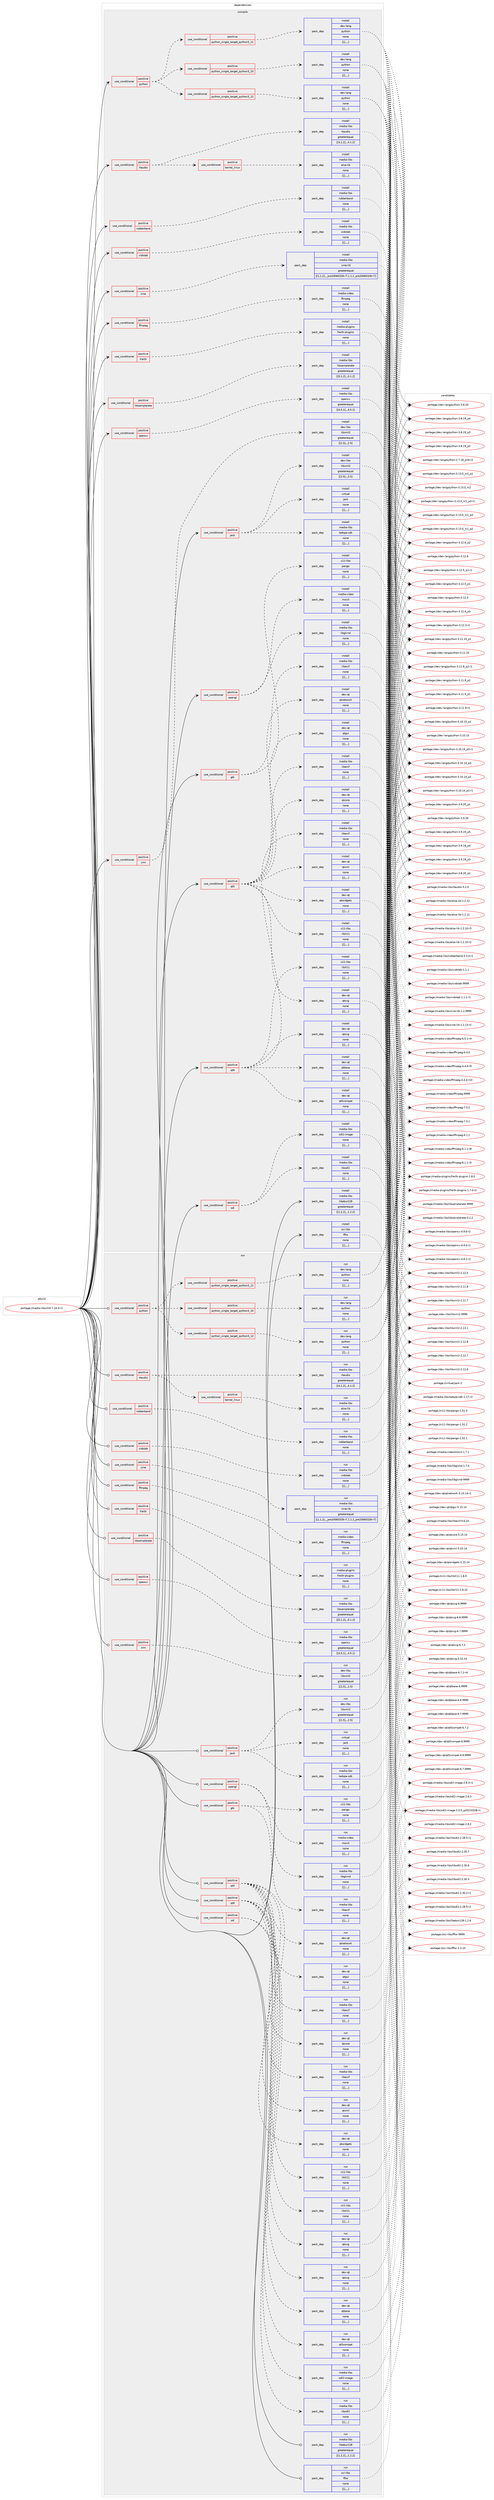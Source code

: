 digraph prolog {

# *************
# Graph options
# *************

newrank=true;
concentrate=true;
compound=true;
graph [rankdir=LR,fontname=Helvetica,fontsize=10,ranksep=1.5];#, ranksep=2.5, nodesep=0.2];
edge  [arrowhead=vee];
node  [fontname=Helvetica,fontsize=10];

# **********
# The ebuild
# **********

subgraph cluster_leftcol {
color=gray;
label=<<i>ebuild</i>>;
id [label="portage://media-libs/mlt-7.24.0-r1", color=red, width=4, href="../media-libs/mlt-7.24.0-r1.svg"];
}

# ****************
# The dependencies
# ****************

subgraph cluster_midcol {
color=gray;
label=<<i>dependencies</i>>;
subgraph cluster_compile {
fillcolor="#eeeeee";
style=filled;
label=<<i>compile</i>>;
subgraph cond80276 {
dependency313387 [label=<<TABLE BORDER="0" CELLBORDER="1" CELLSPACING="0" CELLPADDING="4"><TR><TD ROWSPAN="3" CELLPADDING="10">use_conditional</TD></TR><TR><TD>positive</TD></TR><TR><TD>ffmpeg</TD></TR></TABLE>>, shape=none, color=red];
subgraph pack230701 {
dependency313388 [label=<<TABLE BORDER="0" CELLBORDER="1" CELLSPACING="0" CELLPADDING="4" WIDTH="220"><TR><TD ROWSPAN="6" CELLPADDING="30">pack_dep</TD></TR><TR><TD WIDTH="110">install</TD></TR><TR><TD>media-video</TD></TR><TR><TD>ffmpeg</TD></TR><TR><TD>none</TD></TR><TR><TD>[[],,,,]</TD></TR></TABLE>>, shape=none, color=blue];
}
dependency313387:e -> dependency313388:w [weight=20,style="dashed",arrowhead="vee"];
}
id:e -> dependency313387:w [weight=20,style="solid",arrowhead="vee"];
subgraph cond80277 {
dependency313389 [label=<<TABLE BORDER="0" CELLBORDER="1" CELLSPACING="0" CELLPADDING="4"><TR><TD ROWSPAN="3" CELLPADDING="10">use_conditional</TD></TR><TR><TD>positive</TD></TR><TR><TD>frei0r</TD></TR></TABLE>>, shape=none, color=red];
subgraph pack230702 {
dependency313390 [label=<<TABLE BORDER="0" CELLBORDER="1" CELLSPACING="0" CELLPADDING="4" WIDTH="220"><TR><TD ROWSPAN="6" CELLPADDING="30">pack_dep</TD></TR><TR><TD WIDTH="110">install</TD></TR><TR><TD>media-plugins</TD></TR><TR><TD>frei0r-plugins</TD></TR><TR><TD>none</TD></TR><TR><TD>[[],,,,]</TD></TR></TABLE>>, shape=none, color=blue];
}
dependency313389:e -> dependency313390:w [weight=20,style="dashed",arrowhead="vee"];
}
id:e -> dependency313389:w [weight=20,style="solid",arrowhead="vee"];
subgraph cond80278 {
dependency313391 [label=<<TABLE BORDER="0" CELLBORDER="1" CELLSPACING="0" CELLPADDING="4"><TR><TD ROWSPAN="3" CELLPADDING="10">use_conditional</TD></TR><TR><TD>positive</TD></TR><TR><TD>gtk</TD></TR></TABLE>>, shape=none, color=red];
subgraph pack230703 {
dependency313392 [label=<<TABLE BORDER="0" CELLBORDER="1" CELLSPACING="0" CELLPADDING="4" WIDTH="220"><TR><TD ROWSPAN="6" CELLPADDING="30">pack_dep</TD></TR><TR><TD WIDTH="110">install</TD></TR><TR><TD>media-libs</TD></TR><TR><TD>libexif</TD></TR><TR><TD>none</TD></TR><TR><TD>[[],,,,]</TD></TR></TABLE>>, shape=none, color=blue];
}
dependency313391:e -> dependency313392:w [weight=20,style="dashed",arrowhead="vee"];
subgraph pack230704 {
dependency313393 [label=<<TABLE BORDER="0" CELLBORDER="1" CELLSPACING="0" CELLPADDING="4" WIDTH="220"><TR><TD ROWSPAN="6" CELLPADDING="30">pack_dep</TD></TR><TR><TD WIDTH="110">install</TD></TR><TR><TD>x11-libs</TD></TR><TR><TD>pango</TD></TR><TR><TD>none</TD></TR><TR><TD>[[],,,,]</TD></TR></TABLE>>, shape=none, color=blue];
}
dependency313391:e -> dependency313393:w [weight=20,style="dashed",arrowhead="vee"];
}
id:e -> dependency313391:w [weight=20,style="solid",arrowhead="vee"];
subgraph cond80279 {
dependency313394 [label=<<TABLE BORDER="0" CELLBORDER="1" CELLSPACING="0" CELLPADDING="4"><TR><TD ROWSPAN="3" CELLPADDING="10">use_conditional</TD></TR><TR><TD>positive</TD></TR><TR><TD>jack</TD></TR></TABLE>>, shape=none, color=red];
subgraph pack230705 {
dependency313395 [label=<<TABLE BORDER="0" CELLBORDER="1" CELLSPACING="0" CELLPADDING="4" WIDTH="220"><TR><TD ROWSPAN="6" CELLPADDING="30">pack_dep</TD></TR><TR><TD WIDTH="110">install</TD></TR><TR><TD>dev-libs</TD></TR><TR><TD>libxml2</TD></TR><TR><TD>greaterequal</TD></TR><TR><TD>[[2,5],,,2.5]</TD></TR></TABLE>>, shape=none, color=blue];
}
dependency313394:e -> dependency313395:w [weight=20,style="dashed",arrowhead="vee"];
subgraph pack230706 {
dependency313396 [label=<<TABLE BORDER="0" CELLBORDER="1" CELLSPACING="0" CELLPADDING="4" WIDTH="220"><TR><TD ROWSPAN="6" CELLPADDING="30">pack_dep</TD></TR><TR><TD WIDTH="110">install</TD></TR><TR><TD>media-libs</TD></TR><TR><TD>ladspa-sdk</TD></TR><TR><TD>none</TD></TR><TR><TD>[[],,,,]</TD></TR></TABLE>>, shape=none, color=blue];
}
dependency313394:e -> dependency313396:w [weight=20,style="dashed",arrowhead="vee"];
subgraph pack230707 {
dependency313397 [label=<<TABLE BORDER="0" CELLBORDER="1" CELLSPACING="0" CELLPADDING="4" WIDTH="220"><TR><TD ROWSPAN="6" CELLPADDING="30">pack_dep</TD></TR><TR><TD WIDTH="110">install</TD></TR><TR><TD>virtual</TD></TR><TR><TD>jack</TD></TR><TR><TD>none</TD></TR><TR><TD>[[],,,,]</TD></TR></TABLE>>, shape=none, color=blue];
}
dependency313394:e -> dependency313397:w [weight=20,style="dashed",arrowhead="vee"];
}
id:e -> dependency313394:w [weight=20,style="solid",arrowhead="vee"];
subgraph cond80280 {
dependency313398 [label=<<TABLE BORDER="0" CELLBORDER="1" CELLSPACING="0" CELLPADDING="4"><TR><TD ROWSPAN="3" CELLPADDING="10">use_conditional</TD></TR><TR><TD>positive</TD></TR><TR><TD>libsamplerate</TD></TR></TABLE>>, shape=none, color=red];
subgraph pack230708 {
dependency313399 [label=<<TABLE BORDER="0" CELLBORDER="1" CELLSPACING="0" CELLPADDING="4" WIDTH="220"><TR><TD ROWSPAN="6" CELLPADDING="30">pack_dep</TD></TR><TR><TD WIDTH="110">install</TD></TR><TR><TD>media-libs</TD></TR><TR><TD>libsamplerate</TD></TR><TR><TD>greaterequal</TD></TR><TR><TD>[[0,1,2],,,0.1.2]</TD></TR></TABLE>>, shape=none, color=blue];
}
dependency313398:e -> dependency313399:w [weight=20,style="dashed",arrowhead="vee"];
}
id:e -> dependency313398:w [weight=20,style="solid",arrowhead="vee"];
subgraph cond80281 {
dependency313400 [label=<<TABLE BORDER="0" CELLBORDER="1" CELLSPACING="0" CELLPADDING="4"><TR><TD ROWSPAN="3" CELLPADDING="10">use_conditional</TD></TR><TR><TD>positive</TD></TR><TR><TD>opencv</TD></TR></TABLE>>, shape=none, color=red];
subgraph pack230709 {
dependency313401 [label=<<TABLE BORDER="0" CELLBORDER="1" CELLSPACING="0" CELLPADDING="4" WIDTH="220"><TR><TD ROWSPAN="6" CELLPADDING="30">pack_dep</TD></TR><TR><TD WIDTH="110">install</TD></TR><TR><TD>media-libs</TD></TR><TR><TD>opencv</TD></TR><TR><TD>greaterequal</TD></TR><TR><TD>[[4,5,1],,,4.5.1]</TD></TR></TABLE>>, shape=none, color=blue];
}
dependency313400:e -> dependency313401:w [weight=20,style="dashed",arrowhead="vee"];
}
id:e -> dependency313400:w [weight=20,style="solid",arrowhead="vee"];
subgraph cond80282 {
dependency313402 [label=<<TABLE BORDER="0" CELLBORDER="1" CELLSPACING="0" CELLPADDING="4"><TR><TD ROWSPAN="3" CELLPADDING="10">use_conditional</TD></TR><TR><TD>positive</TD></TR><TR><TD>opengl</TD></TR></TABLE>>, shape=none, color=red];
subgraph pack230710 {
dependency313403 [label=<<TABLE BORDER="0" CELLBORDER="1" CELLSPACING="0" CELLPADDING="4" WIDTH="220"><TR><TD ROWSPAN="6" CELLPADDING="30">pack_dep</TD></TR><TR><TD WIDTH="110">install</TD></TR><TR><TD>media-libs</TD></TR><TR><TD>libglvnd</TD></TR><TR><TD>none</TD></TR><TR><TD>[[],,,,]</TD></TR></TABLE>>, shape=none, color=blue];
}
dependency313402:e -> dependency313403:w [weight=20,style="dashed",arrowhead="vee"];
subgraph pack230711 {
dependency313404 [label=<<TABLE BORDER="0" CELLBORDER="1" CELLSPACING="0" CELLPADDING="4" WIDTH="220"><TR><TD ROWSPAN="6" CELLPADDING="30">pack_dep</TD></TR><TR><TD WIDTH="110">install</TD></TR><TR><TD>media-video</TD></TR><TR><TD>movit</TD></TR><TR><TD>none</TD></TR><TR><TD>[[],,,,]</TD></TR></TABLE>>, shape=none, color=blue];
}
dependency313402:e -> dependency313404:w [weight=20,style="dashed",arrowhead="vee"];
}
id:e -> dependency313402:w [weight=20,style="solid",arrowhead="vee"];
subgraph cond80283 {
dependency313405 [label=<<TABLE BORDER="0" CELLBORDER="1" CELLSPACING="0" CELLPADDING="4"><TR><TD ROWSPAN="3" CELLPADDING="10">use_conditional</TD></TR><TR><TD>positive</TD></TR><TR><TD>python</TD></TR></TABLE>>, shape=none, color=red];
subgraph cond80284 {
dependency313406 [label=<<TABLE BORDER="0" CELLBORDER="1" CELLSPACING="0" CELLPADDING="4"><TR><TD ROWSPAN="3" CELLPADDING="10">use_conditional</TD></TR><TR><TD>positive</TD></TR><TR><TD>python_single_target_python3_10</TD></TR></TABLE>>, shape=none, color=red];
subgraph pack230712 {
dependency313407 [label=<<TABLE BORDER="0" CELLBORDER="1" CELLSPACING="0" CELLPADDING="4" WIDTH="220"><TR><TD ROWSPAN="6" CELLPADDING="30">pack_dep</TD></TR><TR><TD WIDTH="110">install</TD></TR><TR><TD>dev-lang</TD></TR><TR><TD>python</TD></TR><TR><TD>none</TD></TR><TR><TD>[[],,,,]</TD></TR></TABLE>>, shape=none, color=blue];
}
dependency313406:e -> dependency313407:w [weight=20,style="dashed",arrowhead="vee"];
}
dependency313405:e -> dependency313406:w [weight=20,style="dashed",arrowhead="vee"];
subgraph cond80285 {
dependency313408 [label=<<TABLE BORDER="0" CELLBORDER="1" CELLSPACING="0" CELLPADDING="4"><TR><TD ROWSPAN="3" CELLPADDING="10">use_conditional</TD></TR><TR><TD>positive</TD></TR><TR><TD>python_single_target_python3_11</TD></TR></TABLE>>, shape=none, color=red];
subgraph pack230713 {
dependency313409 [label=<<TABLE BORDER="0" CELLBORDER="1" CELLSPACING="0" CELLPADDING="4" WIDTH="220"><TR><TD ROWSPAN="6" CELLPADDING="30">pack_dep</TD></TR><TR><TD WIDTH="110">install</TD></TR><TR><TD>dev-lang</TD></TR><TR><TD>python</TD></TR><TR><TD>none</TD></TR><TR><TD>[[],,,,]</TD></TR></TABLE>>, shape=none, color=blue];
}
dependency313408:e -> dependency313409:w [weight=20,style="dashed",arrowhead="vee"];
}
dependency313405:e -> dependency313408:w [weight=20,style="dashed",arrowhead="vee"];
subgraph cond80286 {
dependency313410 [label=<<TABLE BORDER="0" CELLBORDER="1" CELLSPACING="0" CELLPADDING="4"><TR><TD ROWSPAN="3" CELLPADDING="10">use_conditional</TD></TR><TR><TD>positive</TD></TR><TR><TD>python_single_target_python3_12</TD></TR></TABLE>>, shape=none, color=red];
subgraph pack230714 {
dependency313411 [label=<<TABLE BORDER="0" CELLBORDER="1" CELLSPACING="0" CELLPADDING="4" WIDTH="220"><TR><TD ROWSPAN="6" CELLPADDING="30">pack_dep</TD></TR><TR><TD WIDTH="110">install</TD></TR><TR><TD>dev-lang</TD></TR><TR><TD>python</TD></TR><TR><TD>none</TD></TR><TR><TD>[[],,,,]</TD></TR></TABLE>>, shape=none, color=blue];
}
dependency313410:e -> dependency313411:w [weight=20,style="dashed",arrowhead="vee"];
}
dependency313405:e -> dependency313410:w [weight=20,style="dashed",arrowhead="vee"];
}
id:e -> dependency313405:w [weight=20,style="solid",arrowhead="vee"];
subgraph cond80287 {
dependency313412 [label=<<TABLE BORDER="0" CELLBORDER="1" CELLSPACING="0" CELLPADDING="4"><TR><TD ROWSPAN="3" CELLPADDING="10">use_conditional</TD></TR><TR><TD>positive</TD></TR><TR><TD>qt5</TD></TR></TABLE>>, shape=none, color=red];
subgraph pack230715 {
dependency313413 [label=<<TABLE BORDER="0" CELLBORDER="1" CELLSPACING="0" CELLPADDING="4" WIDTH="220"><TR><TD ROWSPAN="6" CELLPADDING="30">pack_dep</TD></TR><TR><TD WIDTH="110">install</TD></TR><TR><TD>dev-qt</TD></TR><TR><TD>qtcore</TD></TR><TR><TD>none</TD></TR><TR><TD>[[],,,,]</TD></TR></TABLE>>, shape=none, color=blue];
}
dependency313412:e -> dependency313413:w [weight=20,style="dashed",arrowhead="vee"];
subgraph pack230716 {
dependency313414 [label=<<TABLE BORDER="0" CELLBORDER="1" CELLSPACING="0" CELLPADDING="4" WIDTH="220"><TR><TD ROWSPAN="6" CELLPADDING="30">pack_dep</TD></TR><TR><TD WIDTH="110">install</TD></TR><TR><TD>dev-qt</TD></TR><TR><TD>qtgui</TD></TR><TR><TD>none</TD></TR><TR><TD>[[],,,,]</TD></TR></TABLE>>, shape=none, color=blue];
}
dependency313412:e -> dependency313414:w [weight=20,style="dashed",arrowhead="vee"];
subgraph pack230717 {
dependency313415 [label=<<TABLE BORDER="0" CELLBORDER="1" CELLSPACING="0" CELLPADDING="4" WIDTH="220"><TR><TD ROWSPAN="6" CELLPADDING="30">pack_dep</TD></TR><TR><TD WIDTH="110">install</TD></TR><TR><TD>dev-qt</TD></TR><TR><TD>qtnetwork</TD></TR><TR><TD>none</TD></TR><TR><TD>[[],,,,]</TD></TR></TABLE>>, shape=none, color=blue];
}
dependency313412:e -> dependency313415:w [weight=20,style="dashed",arrowhead="vee"];
subgraph pack230718 {
dependency313416 [label=<<TABLE BORDER="0" CELLBORDER="1" CELLSPACING="0" CELLPADDING="4" WIDTH="220"><TR><TD ROWSPAN="6" CELLPADDING="30">pack_dep</TD></TR><TR><TD WIDTH="110">install</TD></TR><TR><TD>dev-qt</TD></TR><TR><TD>qtsvg</TD></TR><TR><TD>none</TD></TR><TR><TD>[[],,,,]</TD></TR></TABLE>>, shape=none, color=blue];
}
dependency313412:e -> dependency313416:w [weight=20,style="dashed",arrowhead="vee"];
subgraph pack230719 {
dependency313417 [label=<<TABLE BORDER="0" CELLBORDER="1" CELLSPACING="0" CELLPADDING="4" WIDTH="220"><TR><TD ROWSPAN="6" CELLPADDING="30">pack_dep</TD></TR><TR><TD WIDTH="110">install</TD></TR><TR><TD>dev-qt</TD></TR><TR><TD>qtwidgets</TD></TR><TR><TD>none</TD></TR><TR><TD>[[],,,,]</TD></TR></TABLE>>, shape=none, color=blue];
}
dependency313412:e -> dependency313417:w [weight=20,style="dashed",arrowhead="vee"];
subgraph pack230720 {
dependency313418 [label=<<TABLE BORDER="0" CELLBORDER="1" CELLSPACING="0" CELLPADDING="4" WIDTH="220"><TR><TD ROWSPAN="6" CELLPADDING="30">pack_dep</TD></TR><TR><TD WIDTH="110">install</TD></TR><TR><TD>dev-qt</TD></TR><TR><TD>qtxml</TD></TR><TR><TD>none</TD></TR><TR><TD>[[],,,,]</TD></TR></TABLE>>, shape=none, color=blue];
}
dependency313412:e -> dependency313418:w [weight=20,style="dashed",arrowhead="vee"];
subgraph pack230721 {
dependency313419 [label=<<TABLE BORDER="0" CELLBORDER="1" CELLSPACING="0" CELLPADDING="4" WIDTH="220"><TR><TD ROWSPAN="6" CELLPADDING="30">pack_dep</TD></TR><TR><TD WIDTH="110">install</TD></TR><TR><TD>media-libs</TD></TR><TR><TD>libexif</TD></TR><TR><TD>none</TD></TR><TR><TD>[[],,,,]</TD></TR></TABLE>>, shape=none, color=blue];
}
dependency313412:e -> dependency313419:w [weight=20,style="dashed",arrowhead="vee"];
subgraph pack230722 {
dependency313420 [label=<<TABLE BORDER="0" CELLBORDER="1" CELLSPACING="0" CELLPADDING="4" WIDTH="220"><TR><TD ROWSPAN="6" CELLPADDING="30">pack_dep</TD></TR><TR><TD WIDTH="110">install</TD></TR><TR><TD>x11-libs</TD></TR><TR><TD>libX11</TD></TR><TR><TD>none</TD></TR><TR><TD>[[],,,,]</TD></TR></TABLE>>, shape=none, color=blue];
}
dependency313412:e -> dependency313420:w [weight=20,style="dashed",arrowhead="vee"];
}
id:e -> dependency313412:w [weight=20,style="solid",arrowhead="vee"];
subgraph cond80288 {
dependency313421 [label=<<TABLE BORDER="0" CELLBORDER="1" CELLSPACING="0" CELLPADDING="4"><TR><TD ROWSPAN="3" CELLPADDING="10">use_conditional</TD></TR><TR><TD>positive</TD></TR><TR><TD>qt6</TD></TR></TABLE>>, shape=none, color=red];
subgraph pack230723 {
dependency313422 [label=<<TABLE BORDER="0" CELLBORDER="1" CELLSPACING="0" CELLPADDING="4" WIDTH="220"><TR><TD ROWSPAN="6" CELLPADDING="30">pack_dep</TD></TR><TR><TD WIDTH="110">install</TD></TR><TR><TD>dev-qt</TD></TR><TR><TD>qt5compat</TD></TR><TR><TD>none</TD></TR><TR><TD>[[],,,,]</TD></TR></TABLE>>, shape=none, color=blue];
}
dependency313421:e -> dependency313422:w [weight=20,style="dashed",arrowhead="vee"];
subgraph pack230724 {
dependency313423 [label=<<TABLE BORDER="0" CELLBORDER="1" CELLSPACING="0" CELLPADDING="4" WIDTH="220"><TR><TD ROWSPAN="6" CELLPADDING="30">pack_dep</TD></TR><TR><TD WIDTH="110">install</TD></TR><TR><TD>dev-qt</TD></TR><TR><TD>qtbase</TD></TR><TR><TD>none</TD></TR><TR><TD>[[],,,,]</TD></TR></TABLE>>, shape=none, color=blue];
}
dependency313421:e -> dependency313423:w [weight=20,style="dashed",arrowhead="vee"];
subgraph pack230725 {
dependency313424 [label=<<TABLE BORDER="0" CELLBORDER="1" CELLSPACING="0" CELLPADDING="4" WIDTH="220"><TR><TD ROWSPAN="6" CELLPADDING="30">pack_dep</TD></TR><TR><TD WIDTH="110">install</TD></TR><TR><TD>dev-qt</TD></TR><TR><TD>qtsvg</TD></TR><TR><TD>none</TD></TR><TR><TD>[[],,,,]</TD></TR></TABLE>>, shape=none, color=blue];
}
dependency313421:e -> dependency313424:w [weight=20,style="dashed",arrowhead="vee"];
subgraph pack230726 {
dependency313425 [label=<<TABLE BORDER="0" CELLBORDER="1" CELLSPACING="0" CELLPADDING="4" WIDTH="220"><TR><TD ROWSPAN="6" CELLPADDING="30">pack_dep</TD></TR><TR><TD WIDTH="110">install</TD></TR><TR><TD>media-libs</TD></TR><TR><TD>libexif</TD></TR><TR><TD>none</TD></TR><TR><TD>[[],,,,]</TD></TR></TABLE>>, shape=none, color=blue];
}
dependency313421:e -> dependency313425:w [weight=20,style="dashed",arrowhead="vee"];
subgraph pack230727 {
dependency313426 [label=<<TABLE BORDER="0" CELLBORDER="1" CELLSPACING="0" CELLPADDING="4" WIDTH="220"><TR><TD ROWSPAN="6" CELLPADDING="30">pack_dep</TD></TR><TR><TD WIDTH="110">install</TD></TR><TR><TD>x11-libs</TD></TR><TR><TD>libX11</TD></TR><TR><TD>none</TD></TR><TR><TD>[[],,,,]</TD></TR></TABLE>>, shape=none, color=blue];
}
dependency313421:e -> dependency313426:w [weight=20,style="dashed",arrowhead="vee"];
}
id:e -> dependency313421:w [weight=20,style="solid",arrowhead="vee"];
subgraph cond80289 {
dependency313427 [label=<<TABLE BORDER="0" CELLBORDER="1" CELLSPACING="0" CELLPADDING="4"><TR><TD ROWSPAN="3" CELLPADDING="10">use_conditional</TD></TR><TR><TD>positive</TD></TR><TR><TD>rtaudio</TD></TR></TABLE>>, shape=none, color=red];
subgraph pack230728 {
dependency313428 [label=<<TABLE BORDER="0" CELLBORDER="1" CELLSPACING="0" CELLPADDING="4" WIDTH="220"><TR><TD ROWSPAN="6" CELLPADDING="30">pack_dep</TD></TR><TR><TD WIDTH="110">install</TD></TR><TR><TD>media-libs</TD></TR><TR><TD>rtaudio</TD></TR><TR><TD>greaterequal</TD></TR><TR><TD>[[4,1,2],,,4.1.2]</TD></TR></TABLE>>, shape=none, color=blue];
}
dependency313427:e -> dependency313428:w [weight=20,style="dashed",arrowhead="vee"];
subgraph cond80290 {
dependency313429 [label=<<TABLE BORDER="0" CELLBORDER="1" CELLSPACING="0" CELLPADDING="4"><TR><TD ROWSPAN="3" CELLPADDING="10">use_conditional</TD></TR><TR><TD>positive</TD></TR><TR><TD>kernel_linux</TD></TR></TABLE>>, shape=none, color=red];
subgraph pack230729 {
dependency313430 [label=<<TABLE BORDER="0" CELLBORDER="1" CELLSPACING="0" CELLPADDING="4" WIDTH="220"><TR><TD ROWSPAN="6" CELLPADDING="30">pack_dep</TD></TR><TR><TD WIDTH="110">install</TD></TR><TR><TD>media-libs</TD></TR><TR><TD>alsa-lib</TD></TR><TR><TD>none</TD></TR><TR><TD>[[],,,,]</TD></TR></TABLE>>, shape=none, color=blue];
}
dependency313429:e -> dependency313430:w [weight=20,style="dashed",arrowhead="vee"];
}
dependency313427:e -> dependency313429:w [weight=20,style="dashed",arrowhead="vee"];
}
id:e -> dependency313427:w [weight=20,style="solid",arrowhead="vee"];
subgraph cond80291 {
dependency313431 [label=<<TABLE BORDER="0" CELLBORDER="1" CELLSPACING="0" CELLPADDING="4"><TR><TD ROWSPAN="3" CELLPADDING="10">use_conditional</TD></TR><TR><TD>positive</TD></TR><TR><TD>rubberband</TD></TR></TABLE>>, shape=none, color=red];
subgraph pack230730 {
dependency313432 [label=<<TABLE BORDER="0" CELLBORDER="1" CELLSPACING="0" CELLPADDING="4" WIDTH="220"><TR><TD ROWSPAN="6" CELLPADDING="30">pack_dep</TD></TR><TR><TD WIDTH="110">install</TD></TR><TR><TD>media-libs</TD></TR><TR><TD>rubberband</TD></TR><TR><TD>none</TD></TR><TR><TD>[[],,,,]</TD></TR></TABLE>>, shape=none, color=blue];
}
dependency313431:e -> dependency313432:w [weight=20,style="dashed",arrowhead="vee"];
}
id:e -> dependency313431:w [weight=20,style="solid",arrowhead="vee"];
subgraph cond80292 {
dependency313433 [label=<<TABLE BORDER="0" CELLBORDER="1" CELLSPACING="0" CELLPADDING="4"><TR><TD ROWSPAN="3" CELLPADDING="10">use_conditional</TD></TR><TR><TD>positive</TD></TR><TR><TD>sdl</TD></TR></TABLE>>, shape=none, color=red];
subgraph pack230731 {
dependency313434 [label=<<TABLE BORDER="0" CELLBORDER="1" CELLSPACING="0" CELLPADDING="4" WIDTH="220"><TR><TD ROWSPAN="6" CELLPADDING="30">pack_dep</TD></TR><TR><TD WIDTH="110">install</TD></TR><TR><TD>media-libs</TD></TR><TR><TD>libsdl2</TD></TR><TR><TD>none</TD></TR><TR><TD>[[],,,,]</TD></TR></TABLE>>, shape=none, color=blue];
}
dependency313433:e -> dependency313434:w [weight=20,style="dashed",arrowhead="vee"];
subgraph pack230732 {
dependency313435 [label=<<TABLE BORDER="0" CELLBORDER="1" CELLSPACING="0" CELLPADDING="4" WIDTH="220"><TR><TD ROWSPAN="6" CELLPADDING="30">pack_dep</TD></TR><TR><TD WIDTH="110">install</TD></TR><TR><TD>media-libs</TD></TR><TR><TD>sdl2-image</TD></TR><TR><TD>none</TD></TR><TR><TD>[[],,,,]</TD></TR></TABLE>>, shape=none, color=blue];
}
dependency313433:e -> dependency313435:w [weight=20,style="dashed",arrowhead="vee"];
}
id:e -> dependency313433:w [weight=20,style="solid",arrowhead="vee"];
subgraph cond80293 {
dependency313436 [label=<<TABLE BORDER="0" CELLBORDER="1" CELLSPACING="0" CELLPADDING="4"><TR><TD ROWSPAN="3" CELLPADDING="10">use_conditional</TD></TR><TR><TD>positive</TD></TR><TR><TD>vidstab</TD></TR></TABLE>>, shape=none, color=red];
subgraph pack230733 {
dependency313437 [label=<<TABLE BORDER="0" CELLBORDER="1" CELLSPACING="0" CELLPADDING="4" WIDTH="220"><TR><TD ROWSPAN="6" CELLPADDING="30">pack_dep</TD></TR><TR><TD WIDTH="110">install</TD></TR><TR><TD>media-libs</TD></TR><TR><TD>vidstab</TD></TR><TR><TD>none</TD></TR><TR><TD>[[],,,,]</TD></TR></TABLE>>, shape=none, color=blue];
}
dependency313436:e -> dependency313437:w [weight=20,style="dashed",arrowhead="vee"];
}
id:e -> dependency313436:w [weight=20,style="solid",arrowhead="vee"];
subgraph cond80294 {
dependency313438 [label=<<TABLE BORDER="0" CELLBORDER="1" CELLSPACING="0" CELLPADDING="4"><TR><TD ROWSPAN="3" CELLPADDING="10">use_conditional</TD></TR><TR><TD>positive</TD></TR><TR><TD>xine</TD></TR></TABLE>>, shape=none, color=red];
subgraph pack230734 {
dependency313439 [label=<<TABLE BORDER="0" CELLBORDER="1" CELLSPACING="0" CELLPADDING="4" WIDTH="220"><TR><TD ROWSPAN="6" CELLPADDING="30">pack_dep</TD></TR><TR><TD WIDTH="110">install</TD></TR><TR><TD>media-libs</TD></TR><TR><TD>xine-lib</TD></TR><TR><TD>greaterequal</TD></TR><TR><TD>[[1,1,2],,_pre20060328-r7,1.1.2_pre20060328-r7]</TD></TR></TABLE>>, shape=none, color=blue];
}
dependency313438:e -> dependency313439:w [weight=20,style="dashed",arrowhead="vee"];
}
id:e -> dependency313438:w [weight=20,style="solid",arrowhead="vee"];
subgraph cond80295 {
dependency313440 [label=<<TABLE BORDER="0" CELLBORDER="1" CELLSPACING="0" CELLPADDING="4"><TR><TD ROWSPAN="3" CELLPADDING="10">use_conditional</TD></TR><TR><TD>positive</TD></TR><TR><TD>xml</TD></TR></TABLE>>, shape=none, color=red];
subgraph pack230735 {
dependency313441 [label=<<TABLE BORDER="0" CELLBORDER="1" CELLSPACING="0" CELLPADDING="4" WIDTH="220"><TR><TD ROWSPAN="6" CELLPADDING="30">pack_dep</TD></TR><TR><TD WIDTH="110">install</TD></TR><TR><TD>dev-libs</TD></TR><TR><TD>libxml2</TD></TR><TR><TD>greaterequal</TD></TR><TR><TD>[[2,5],,,2.5]</TD></TR></TABLE>>, shape=none, color=blue];
}
dependency313440:e -> dependency313441:w [weight=20,style="dashed",arrowhead="vee"];
}
id:e -> dependency313440:w [weight=20,style="solid",arrowhead="vee"];
subgraph pack230736 {
dependency313442 [label=<<TABLE BORDER="0" CELLBORDER="1" CELLSPACING="0" CELLPADDING="4" WIDTH="220"><TR><TD ROWSPAN="6" CELLPADDING="30">pack_dep</TD></TR><TR><TD WIDTH="110">install</TD></TR><TR><TD>media-libs</TD></TR><TR><TD>libebur128</TD></TR><TR><TD>greaterequal</TD></TR><TR><TD>[[1,2,2],,,1.2.2]</TD></TR></TABLE>>, shape=none, color=blue];
}
id:e -> dependency313442:w [weight=20,style="solid",arrowhead="vee"];
subgraph pack230737 {
dependency313443 [label=<<TABLE BORDER="0" CELLBORDER="1" CELLSPACING="0" CELLPADDING="4" WIDTH="220"><TR><TD ROWSPAN="6" CELLPADDING="30">pack_dep</TD></TR><TR><TD WIDTH="110">install</TD></TR><TR><TD>sci-libs</TD></TR><TR><TD>fftw</TD></TR><TR><TD>none</TD></TR><TR><TD>[[],,,,]</TD></TR></TABLE>>, shape=none, color=blue];
}
id:e -> dependency313443:w [weight=20,style="solid",arrowhead="vee"];
}
subgraph cluster_compileandrun {
fillcolor="#eeeeee";
style=filled;
label=<<i>compile and run</i>>;
}
subgraph cluster_run {
fillcolor="#eeeeee";
style=filled;
label=<<i>run</i>>;
subgraph cond80296 {
dependency313444 [label=<<TABLE BORDER="0" CELLBORDER="1" CELLSPACING="0" CELLPADDING="4"><TR><TD ROWSPAN="3" CELLPADDING="10">use_conditional</TD></TR><TR><TD>positive</TD></TR><TR><TD>ffmpeg</TD></TR></TABLE>>, shape=none, color=red];
subgraph pack230738 {
dependency313445 [label=<<TABLE BORDER="0" CELLBORDER="1" CELLSPACING="0" CELLPADDING="4" WIDTH="220"><TR><TD ROWSPAN="6" CELLPADDING="30">pack_dep</TD></TR><TR><TD WIDTH="110">run</TD></TR><TR><TD>media-video</TD></TR><TR><TD>ffmpeg</TD></TR><TR><TD>none</TD></TR><TR><TD>[[],,,,]</TD></TR></TABLE>>, shape=none, color=blue];
}
dependency313444:e -> dependency313445:w [weight=20,style="dashed",arrowhead="vee"];
}
id:e -> dependency313444:w [weight=20,style="solid",arrowhead="odot"];
subgraph cond80297 {
dependency313446 [label=<<TABLE BORDER="0" CELLBORDER="1" CELLSPACING="0" CELLPADDING="4"><TR><TD ROWSPAN="3" CELLPADDING="10">use_conditional</TD></TR><TR><TD>positive</TD></TR><TR><TD>frei0r</TD></TR></TABLE>>, shape=none, color=red];
subgraph pack230739 {
dependency313447 [label=<<TABLE BORDER="0" CELLBORDER="1" CELLSPACING="0" CELLPADDING="4" WIDTH="220"><TR><TD ROWSPAN="6" CELLPADDING="30">pack_dep</TD></TR><TR><TD WIDTH="110">run</TD></TR><TR><TD>media-plugins</TD></TR><TR><TD>frei0r-plugins</TD></TR><TR><TD>none</TD></TR><TR><TD>[[],,,,]</TD></TR></TABLE>>, shape=none, color=blue];
}
dependency313446:e -> dependency313447:w [weight=20,style="dashed",arrowhead="vee"];
}
id:e -> dependency313446:w [weight=20,style="solid",arrowhead="odot"];
subgraph cond80298 {
dependency313448 [label=<<TABLE BORDER="0" CELLBORDER="1" CELLSPACING="0" CELLPADDING="4"><TR><TD ROWSPAN="3" CELLPADDING="10">use_conditional</TD></TR><TR><TD>positive</TD></TR><TR><TD>gtk</TD></TR></TABLE>>, shape=none, color=red];
subgraph pack230740 {
dependency313449 [label=<<TABLE BORDER="0" CELLBORDER="1" CELLSPACING="0" CELLPADDING="4" WIDTH="220"><TR><TD ROWSPAN="6" CELLPADDING="30">pack_dep</TD></TR><TR><TD WIDTH="110">run</TD></TR><TR><TD>media-libs</TD></TR><TR><TD>libexif</TD></TR><TR><TD>none</TD></TR><TR><TD>[[],,,,]</TD></TR></TABLE>>, shape=none, color=blue];
}
dependency313448:e -> dependency313449:w [weight=20,style="dashed",arrowhead="vee"];
subgraph pack230741 {
dependency313450 [label=<<TABLE BORDER="0" CELLBORDER="1" CELLSPACING="0" CELLPADDING="4" WIDTH="220"><TR><TD ROWSPAN="6" CELLPADDING="30">pack_dep</TD></TR><TR><TD WIDTH="110">run</TD></TR><TR><TD>x11-libs</TD></TR><TR><TD>pango</TD></TR><TR><TD>none</TD></TR><TR><TD>[[],,,,]</TD></TR></TABLE>>, shape=none, color=blue];
}
dependency313448:e -> dependency313450:w [weight=20,style="dashed",arrowhead="vee"];
}
id:e -> dependency313448:w [weight=20,style="solid",arrowhead="odot"];
subgraph cond80299 {
dependency313451 [label=<<TABLE BORDER="0" CELLBORDER="1" CELLSPACING="0" CELLPADDING="4"><TR><TD ROWSPAN="3" CELLPADDING="10">use_conditional</TD></TR><TR><TD>positive</TD></TR><TR><TD>jack</TD></TR></TABLE>>, shape=none, color=red];
subgraph pack230742 {
dependency313452 [label=<<TABLE BORDER="0" CELLBORDER="1" CELLSPACING="0" CELLPADDING="4" WIDTH="220"><TR><TD ROWSPAN="6" CELLPADDING="30">pack_dep</TD></TR><TR><TD WIDTH="110">run</TD></TR><TR><TD>dev-libs</TD></TR><TR><TD>libxml2</TD></TR><TR><TD>greaterequal</TD></TR><TR><TD>[[2,5],,,2.5]</TD></TR></TABLE>>, shape=none, color=blue];
}
dependency313451:e -> dependency313452:w [weight=20,style="dashed",arrowhead="vee"];
subgraph pack230743 {
dependency313453 [label=<<TABLE BORDER="0" CELLBORDER="1" CELLSPACING="0" CELLPADDING="4" WIDTH="220"><TR><TD ROWSPAN="6" CELLPADDING="30">pack_dep</TD></TR><TR><TD WIDTH="110">run</TD></TR><TR><TD>media-libs</TD></TR><TR><TD>ladspa-sdk</TD></TR><TR><TD>none</TD></TR><TR><TD>[[],,,,]</TD></TR></TABLE>>, shape=none, color=blue];
}
dependency313451:e -> dependency313453:w [weight=20,style="dashed",arrowhead="vee"];
subgraph pack230744 {
dependency313454 [label=<<TABLE BORDER="0" CELLBORDER="1" CELLSPACING="0" CELLPADDING="4" WIDTH="220"><TR><TD ROWSPAN="6" CELLPADDING="30">pack_dep</TD></TR><TR><TD WIDTH="110">run</TD></TR><TR><TD>virtual</TD></TR><TR><TD>jack</TD></TR><TR><TD>none</TD></TR><TR><TD>[[],,,,]</TD></TR></TABLE>>, shape=none, color=blue];
}
dependency313451:e -> dependency313454:w [weight=20,style="dashed",arrowhead="vee"];
}
id:e -> dependency313451:w [weight=20,style="solid",arrowhead="odot"];
subgraph cond80300 {
dependency313455 [label=<<TABLE BORDER="0" CELLBORDER="1" CELLSPACING="0" CELLPADDING="4"><TR><TD ROWSPAN="3" CELLPADDING="10">use_conditional</TD></TR><TR><TD>positive</TD></TR><TR><TD>libsamplerate</TD></TR></TABLE>>, shape=none, color=red];
subgraph pack230745 {
dependency313456 [label=<<TABLE BORDER="0" CELLBORDER="1" CELLSPACING="0" CELLPADDING="4" WIDTH="220"><TR><TD ROWSPAN="6" CELLPADDING="30">pack_dep</TD></TR><TR><TD WIDTH="110">run</TD></TR><TR><TD>media-libs</TD></TR><TR><TD>libsamplerate</TD></TR><TR><TD>greaterequal</TD></TR><TR><TD>[[0,1,2],,,0.1.2]</TD></TR></TABLE>>, shape=none, color=blue];
}
dependency313455:e -> dependency313456:w [weight=20,style="dashed",arrowhead="vee"];
}
id:e -> dependency313455:w [weight=20,style="solid",arrowhead="odot"];
subgraph cond80301 {
dependency313457 [label=<<TABLE BORDER="0" CELLBORDER="1" CELLSPACING="0" CELLPADDING="4"><TR><TD ROWSPAN="3" CELLPADDING="10">use_conditional</TD></TR><TR><TD>positive</TD></TR><TR><TD>opencv</TD></TR></TABLE>>, shape=none, color=red];
subgraph pack230746 {
dependency313458 [label=<<TABLE BORDER="0" CELLBORDER="1" CELLSPACING="0" CELLPADDING="4" WIDTH="220"><TR><TD ROWSPAN="6" CELLPADDING="30">pack_dep</TD></TR><TR><TD WIDTH="110">run</TD></TR><TR><TD>media-libs</TD></TR><TR><TD>opencv</TD></TR><TR><TD>greaterequal</TD></TR><TR><TD>[[4,5,1],,,4.5.1]</TD></TR></TABLE>>, shape=none, color=blue];
}
dependency313457:e -> dependency313458:w [weight=20,style="dashed",arrowhead="vee"];
}
id:e -> dependency313457:w [weight=20,style="solid",arrowhead="odot"];
subgraph cond80302 {
dependency313459 [label=<<TABLE BORDER="0" CELLBORDER="1" CELLSPACING="0" CELLPADDING="4"><TR><TD ROWSPAN="3" CELLPADDING="10">use_conditional</TD></TR><TR><TD>positive</TD></TR><TR><TD>opengl</TD></TR></TABLE>>, shape=none, color=red];
subgraph pack230747 {
dependency313460 [label=<<TABLE BORDER="0" CELLBORDER="1" CELLSPACING="0" CELLPADDING="4" WIDTH="220"><TR><TD ROWSPAN="6" CELLPADDING="30">pack_dep</TD></TR><TR><TD WIDTH="110">run</TD></TR><TR><TD>media-libs</TD></TR><TR><TD>libglvnd</TD></TR><TR><TD>none</TD></TR><TR><TD>[[],,,,]</TD></TR></TABLE>>, shape=none, color=blue];
}
dependency313459:e -> dependency313460:w [weight=20,style="dashed",arrowhead="vee"];
subgraph pack230748 {
dependency313461 [label=<<TABLE BORDER="0" CELLBORDER="1" CELLSPACING="0" CELLPADDING="4" WIDTH="220"><TR><TD ROWSPAN="6" CELLPADDING="30">pack_dep</TD></TR><TR><TD WIDTH="110">run</TD></TR><TR><TD>media-video</TD></TR><TR><TD>movit</TD></TR><TR><TD>none</TD></TR><TR><TD>[[],,,,]</TD></TR></TABLE>>, shape=none, color=blue];
}
dependency313459:e -> dependency313461:w [weight=20,style="dashed",arrowhead="vee"];
}
id:e -> dependency313459:w [weight=20,style="solid",arrowhead="odot"];
subgraph cond80303 {
dependency313462 [label=<<TABLE BORDER="0" CELLBORDER="1" CELLSPACING="0" CELLPADDING="4"><TR><TD ROWSPAN="3" CELLPADDING="10">use_conditional</TD></TR><TR><TD>positive</TD></TR><TR><TD>python</TD></TR></TABLE>>, shape=none, color=red];
subgraph cond80304 {
dependency313463 [label=<<TABLE BORDER="0" CELLBORDER="1" CELLSPACING="0" CELLPADDING="4"><TR><TD ROWSPAN="3" CELLPADDING="10">use_conditional</TD></TR><TR><TD>positive</TD></TR><TR><TD>python_single_target_python3_10</TD></TR></TABLE>>, shape=none, color=red];
subgraph pack230749 {
dependency313464 [label=<<TABLE BORDER="0" CELLBORDER="1" CELLSPACING="0" CELLPADDING="4" WIDTH="220"><TR><TD ROWSPAN="6" CELLPADDING="30">pack_dep</TD></TR><TR><TD WIDTH="110">run</TD></TR><TR><TD>dev-lang</TD></TR><TR><TD>python</TD></TR><TR><TD>none</TD></TR><TR><TD>[[],,,,]</TD></TR></TABLE>>, shape=none, color=blue];
}
dependency313463:e -> dependency313464:w [weight=20,style="dashed",arrowhead="vee"];
}
dependency313462:e -> dependency313463:w [weight=20,style="dashed",arrowhead="vee"];
subgraph cond80305 {
dependency313465 [label=<<TABLE BORDER="0" CELLBORDER="1" CELLSPACING="0" CELLPADDING="4"><TR><TD ROWSPAN="3" CELLPADDING="10">use_conditional</TD></TR><TR><TD>positive</TD></TR><TR><TD>python_single_target_python3_11</TD></TR></TABLE>>, shape=none, color=red];
subgraph pack230750 {
dependency313466 [label=<<TABLE BORDER="0" CELLBORDER="1" CELLSPACING="0" CELLPADDING="4" WIDTH="220"><TR><TD ROWSPAN="6" CELLPADDING="30">pack_dep</TD></TR><TR><TD WIDTH="110">run</TD></TR><TR><TD>dev-lang</TD></TR><TR><TD>python</TD></TR><TR><TD>none</TD></TR><TR><TD>[[],,,,]</TD></TR></TABLE>>, shape=none, color=blue];
}
dependency313465:e -> dependency313466:w [weight=20,style="dashed",arrowhead="vee"];
}
dependency313462:e -> dependency313465:w [weight=20,style="dashed",arrowhead="vee"];
subgraph cond80306 {
dependency313467 [label=<<TABLE BORDER="0" CELLBORDER="1" CELLSPACING="0" CELLPADDING="4"><TR><TD ROWSPAN="3" CELLPADDING="10">use_conditional</TD></TR><TR><TD>positive</TD></TR><TR><TD>python_single_target_python3_12</TD></TR></TABLE>>, shape=none, color=red];
subgraph pack230751 {
dependency313468 [label=<<TABLE BORDER="0" CELLBORDER="1" CELLSPACING="0" CELLPADDING="4" WIDTH="220"><TR><TD ROWSPAN="6" CELLPADDING="30">pack_dep</TD></TR><TR><TD WIDTH="110">run</TD></TR><TR><TD>dev-lang</TD></TR><TR><TD>python</TD></TR><TR><TD>none</TD></TR><TR><TD>[[],,,,]</TD></TR></TABLE>>, shape=none, color=blue];
}
dependency313467:e -> dependency313468:w [weight=20,style="dashed",arrowhead="vee"];
}
dependency313462:e -> dependency313467:w [weight=20,style="dashed",arrowhead="vee"];
}
id:e -> dependency313462:w [weight=20,style="solid",arrowhead="odot"];
subgraph cond80307 {
dependency313469 [label=<<TABLE BORDER="0" CELLBORDER="1" CELLSPACING="0" CELLPADDING="4"><TR><TD ROWSPAN="3" CELLPADDING="10">use_conditional</TD></TR><TR><TD>positive</TD></TR><TR><TD>qt5</TD></TR></TABLE>>, shape=none, color=red];
subgraph pack230752 {
dependency313470 [label=<<TABLE BORDER="0" CELLBORDER="1" CELLSPACING="0" CELLPADDING="4" WIDTH="220"><TR><TD ROWSPAN="6" CELLPADDING="30">pack_dep</TD></TR><TR><TD WIDTH="110">run</TD></TR><TR><TD>dev-qt</TD></TR><TR><TD>qtcore</TD></TR><TR><TD>none</TD></TR><TR><TD>[[],,,,]</TD></TR></TABLE>>, shape=none, color=blue];
}
dependency313469:e -> dependency313470:w [weight=20,style="dashed",arrowhead="vee"];
subgraph pack230753 {
dependency313471 [label=<<TABLE BORDER="0" CELLBORDER="1" CELLSPACING="0" CELLPADDING="4" WIDTH="220"><TR><TD ROWSPAN="6" CELLPADDING="30">pack_dep</TD></TR><TR><TD WIDTH="110">run</TD></TR><TR><TD>dev-qt</TD></TR><TR><TD>qtgui</TD></TR><TR><TD>none</TD></TR><TR><TD>[[],,,,]</TD></TR></TABLE>>, shape=none, color=blue];
}
dependency313469:e -> dependency313471:w [weight=20,style="dashed",arrowhead="vee"];
subgraph pack230754 {
dependency313472 [label=<<TABLE BORDER="0" CELLBORDER="1" CELLSPACING="0" CELLPADDING="4" WIDTH="220"><TR><TD ROWSPAN="6" CELLPADDING="30">pack_dep</TD></TR><TR><TD WIDTH="110">run</TD></TR><TR><TD>dev-qt</TD></TR><TR><TD>qtnetwork</TD></TR><TR><TD>none</TD></TR><TR><TD>[[],,,,]</TD></TR></TABLE>>, shape=none, color=blue];
}
dependency313469:e -> dependency313472:w [weight=20,style="dashed",arrowhead="vee"];
subgraph pack230755 {
dependency313473 [label=<<TABLE BORDER="0" CELLBORDER="1" CELLSPACING="0" CELLPADDING="4" WIDTH="220"><TR><TD ROWSPAN="6" CELLPADDING="30">pack_dep</TD></TR><TR><TD WIDTH="110">run</TD></TR><TR><TD>dev-qt</TD></TR><TR><TD>qtsvg</TD></TR><TR><TD>none</TD></TR><TR><TD>[[],,,,]</TD></TR></TABLE>>, shape=none, color=blue];
}
dependency313469:e -> dependency313473:w [weight=20,style="dashed",arrowhead="vee"];
subgraph pack230756 {
dependency313474 [label=<<TABLE BORDER="0" CELLBORDER="1" CELLSPACING="0" CELLPADDING="4" WIDTH="220"><TR><TD ROWSPAN="6" CELLPADDING="30">pack_dep</TD></TR><TR><TD WIDTH="110">run</TD></TR><TR><TD>dev-qt</TD></TR><TR><TD>qtwidgets</TD></TR><TR><TD>none</TD></TR><TR><TD>[[],,,,]</TD></TR></TABLE>>, shape=none, color=blue];
}
dependency313469:e -> dependency313474:w [weight=20,style="dashed",arrowhead="vee"];
subgraph pack230757 {
dependency313475 [label=<<TABLE BORDER="0" CELLBORDER="1" CELLSPACING="0" CELLPADDING="4" WIDTH="220"><TR><TD ROWSPAN="6" CELLPADDING="30">pack_dep</TD></TR><TR><TD WIDTH="110">run</TD></TR><TR><TD>dev-qt</TD></TR><TR><TD>qtxml</TD></TR><TR><TD>none</TD></TR><TR><TD>[[],,,,]</TD></TR></TABLE>>, shape=none, color=blue];
}
dependency313469:e -> dependency313475:w [weight=20,style="dashed",arrowhead="vee"];
subgraph pack230758 {
dependency313476 [label=<<TABLE BORDER="0" CELLBORDER="1" CELLSPACING="0" CELLPADDING="4" WIDTH="220"><TR><TD ROWSPAN="6" CELLPADDING="30">pack_dep</TD></TR><TR><TD WIDTH="110">run</TD></TR><TR><TD>media-libs</TD></TR><TR><TD>libexif</TD></TR><TR><TD>none</TD></TR><TR><TD>[[],,,,]</TD></TR></TABLE>>, shape=none, color=blue];
}
dependency313469:e -> dependency313476:w [weight=20,style="dashed",arrowhead="vee"];
subgraph pack230759 {
dependency313477 [label=<<TABLE BORDER="0" CELLBORDER="1" CELLSPACING="0" CELLPADDING="4" WIDTH="220"><TR><TD ROWSPAN="6" CELLPADDING="30">pack_dep</TD></TR><TR><TD WIDTH="110">run</TD></TR><TR><TD>x11-libs</TD></TR><TR><TD>libX11</TD></TR><TR><TD>none</TD></TR><TR><TD>[[],,,,]</TD></TR></TABLE>>, shape=none, color=blue];
}
dependency313469:e -> dependency313477:w [weight=20,style="dashed",arrowhead="vee"];
}
id:e -> dependency313469:w [weight=20,style="solid",arrowhead="odot"];
subgraph cond80308 {
dependency313478 [label=<<TABLE BORDER="0" CELLBORDER="1" CELLSPACING="0" CELLPADDING="4"><TR><TD ROWSPAN="3" CELLPADDING="10">use_conditional</TD></TR><TR><TD>positive</TD></TR><TR><TD>qt6</TD></TR></TABLE>>, shape=none, color=red];
subgraph pack230760 {
dependency313479 [label=<<TABLE BORDER="0" CELLBORDER="1" CELLSPACING="0" CELLPADDING="4" WIDTH="220"><TR><TD ROWSPAN="6" CELLPADDING="30">pack_dep</TD></TR><TR><TD WIDTH="110">run</TD></TR><TR><TD>dev-qt</TD></TR><TR><TD>qt5compat</TD></TR><TR><TD>none</TD></TR><TR><TD>[[],,,,]</TD></TR></TABLE>>, shape=none, color=blue];
}
dependency313478:e -> dependency313479:w [weight=20,style="dashed",arrowhead="vee"];
subgraph pack230761 {
dependency313480 [label=<<TABLE BORDER="0" CELLBORDER="1" CELLSPACING="0" CELLPADDING="4" WIDTH="220"><TR><TD ROWSPAN="6" CELLPADDING="30">pack_dep</TD></TR><TR><TD WIDTH="110">run</TD></TR><TR><TD>dev-qt</TD></TR><TR><TD>qtbase</TD></TR><TR><TD>none</TD></TR><TR><TD>[[],,,,]</TD></TR></TABLE>>, shape=none, color=blue];
}
dependency313478:e -> dependency313480:w [weight=20,style="dashed",arrowhead="vee"];
subgraph pack230762 {
dependency313481 [label=<<TABLE BORDER="0" CELLBORDER="1" CELLSPACING="0" CELLPADDING="4" WIDTH="220"><TR><TD ROWSPAN="6" CELLPADDING="30">pack_dep</TD></TR><TR><TD WIDTH="110">run</TD></TR><TR><TD>dev-qt</TD></TR><TR><TD>qtsvg</TD></TR><TR><TD>none</TD></TR><TR><TD>[[],,,,]</TD></TR></TABLE>>, shape=none, color=blue];
}
dependency313478:e -> dependency313481:w [weight=20,style="dashed",arrowhead="vee"];
subgraph pack230763 {
dependency313482 [label=<<TABLE BORDER="0" CELLBORDER="1" CELLSPACING="0" CELLPADDING="4" WIDTH="220"><TR><TD ROWSPAN="6" CELLPADDING="30">pack_dep</TD></TR><TR><TD WIDTH="110">run</TD></TR><TR><TD>media-libs</TD></TR><TR><TD>libexif</TD></TR><TR><TD>none</TD></TR><TR><TD>[[],,,,]</TD></TR></TABLE>>, shape=none, color=blue];
}
dependency313478:e -> dependency313482:w [weight=20,style="dashed",arrowhead="vee"];
subgraph pack230764 {
dependency313483 [label=<<TABLE BORDER="0" CELLBORDER="1" CELLSPACING="0" CELLPADDING="4" WIDTH="220"><TR><TD ROWSPAN="6" CELLPADDING="30">pack_dep</TD></TR><TR><TD WIDTH="110">run</TD></TR><TR><TD>x11-libs</TD></TR><TR><TD>libX11</TD></TR><TR><TD>none</TD></TR><TR><TD>[[],,,,]</TD></TR></TABLE>>, shape=none, color=blue];
}
dependency313478:e -> dependency313483:w [weight=20,style="dashed",arrowhead="vee"];
}
id:e -> dependency313478:w [weight=20,style="solid",arrowhead="odot"];
subgraph cond80309 {
dependency313484 [label=<<TABLE BORDER="0" CELLBORDER="1" CELLSPACING="0" CELLPADDING="4"><TR><TD ROWSPAN="3" CELLPADDING="10">use_conditional</TD></TR><TR><TD>positive</TD></TR><TR><TD>rtaudio</TD></TR></TABLE>>, shape=none, color=red];
subgraph pack230765 {
dependency313485 [label=<<TABLE BORDER="0" CELLBORDER="1" CELLSPACING="0" CELLPADDING="4" WIDTH="220"><TR><TD ROWSPAN="6" CELLPADDING="30">pack_dep</TD></TR><TR><TD WIDTH="110">run</TD></TR><TR><TD>media-libs</TD></TR><TR><TD>rtaudio</TD></TR><TR><TD>greaterequal</TD></TR><TR><TD>[[4,1,2],,,4.1.2]</TD></TR></TABLE>>, shape=none, color=blue];
}
dependency313484:e -> dependency313485:w [weight=20,style="dashed",arrowhead="vee"];
subgraph cond80310 {
dependency313486 [label=<<TABLE BORDER="0" CELLBORDER="1" CELLSPACING="0" CELLPADDING="4"><TR><TD ROWSPAN="3" CELLPADDING="10">use_conditional</TD></TR><TR><TD>positive</TD></TR><TR><TD>kernel_linux</TD></TR></TABLE>>, shape=none, color=red];
subgraph pack230766 {
dependency313487 [label=<<TABLE BORDER="0" CELLBORDER="1" CELLSPACING="0" CELLPADDING="4" WIDTH="220"><TR><TD ROWSPAN="6" CELLPADDING="30">pack_dep</TD></TR><TR><TD WIDTH="110">run</TD></TR><TR><TD>media-libs</TD></TR><TR><TD>alsa-lib</TD></TR><TR><TD>none</TD></TR><TR><TD>[[],,,,]</TD></TR></TABLE>>, shape=none, color=blue];
}
dependency313486:e -> dependency313487:w [weight=20,style="dashed",arrowhead="vee"];
}
dependency313484:e -> dependency313486:w [weight=20,style="dashed",arrowhead="vee"];
}
id:e -> dependency313484:w [weight=20,style="solid",arrowhead="odot"];
subgraph cond80311 {
dependency313488 [label=<<TABLE BORDER="0" CELLBORDER="1" CELLSPACING="0" CELLPADDING="4"><TR><TD ROWSPAN="3" CELLPADDING="10">use_conditional</TD></TR><TR><TD>positive</TD></TR><TR><TD>rubberband</TD></TR></TABLE>>, shape=none, color=red];
subgraph pack230767 {
dependency313489 [label=<<TABLE BORDER="0" CELLBORDER="1" CELLSPACING="0" CELLPADDING="4" WIDTH="220"><TR><TD ROWSPAN="6" CELLPADDING="30">pack_dep</TD></TR><TR><TD WIDTH="110">run</TD></TR><TR><TD>media-libs</TD></TR><TR><TD>rubberband</TD></TR><TR><TD>none</TD></TR><TR><TD>[[],,,,]</TD></TR></TABLE>>, shape=none, color=blue];
}
dependency313488:e -> dependency313489:w [weight=20,style="dashed",arrowhead="vee"];
}
id:e -> dependency313488:w [weight=20,style="solid",arrowhead="odot"];
subgraph cond80312 {
dependency313490 [label=<<TABLE BORDER="0" CELLBORDER="1" CELLSPACING="0" CELLPADDING="4"><TR><TD ROWSPAN="3" CELLPADDING="10">use_conditional</TD></TR><TR><TD>positive</TD></TR><TR><TD>sdl</TD></TR></TABLE>>, shape=none, color=red];
subgraph pack230768 {
dependency313491 [label=<<TABLE BORDER="0" CELLBORDER="1" CELLSPACING="0" CELLPADDING="4" WIDTH="220"><TR><TD ROWSPAN="6" CELLPADDING="30">pack_dep</TD></TR><TR><TD WIDTH="110">run</TD></TR><TR><TD>media-libs</TD></TR><TR><TD>libsdl2</TD></TR><TR><TD>none</TD></TR><TR><TD>[[],,,,]</TD></TR></TABLE>>, shape=none, color=blue];
}
dependency313490:e -> dependency313491:w [weight=20,style="dashed",arrowhead="vee"];
subgraph pack230769 {
dependency313492 [label=<<TABLE BORDER="0" CELLBORDER="1" CELLSPACING="0" CELLPADDING="4" WIDTH="220"><TR><TD ROWSPAN="6" CELLPADDING="30">pack_dep</TD></TR><TR><TD WIDTH="110">run</TD></TR><TR><TD>media-libs</TD></TR><TR><TD>sdl2-image</TD></TR><TR><TD>none</TD></TR><TR><TD>[[],,,,]</TD></TR></TABLE>>, shape=none, color=blue];
}
dependency313490:e -> dependency313492:w [weight=20,style="dashed",arrowhead="vee"];
}
id:e -> dependency313490:w [weight=20,style="solid",arrowhead="odot"];
subgraph cond80313 {
dependency313493 [label=<<TABLE BORDER="0" CELLBORDER="1" CELLSPACING="0" CELLPADDING="4"><TR><TD ROWSPAN="3" CELLPADDING="10">use_conditional</TD></TR><TR><TD>positive</TD></TR><TR><TD>vidstab</TD></TR></TABLE>>, shape=none, color=red];
subgraph pack230770 {
dependency313494 [label=<<TABLE BORDER="0" CELLBORDER="1" CELLSPACING="0" CELLPADDING="4" WIDTH="220"><TR><TD ROWSPAN="6" CELLPADDING="30">pack_dep</TD></TR><TR><TD WIDTH="110">run</TD></TR><TR><TD>media-libs</TD></TR><TR><TD>vidstab</TD></TR><TR><TD>none</TD></TR><TR><TD>[[],,,,]</TD></TR></TABLE>>, shape=none, color=blue];
}
dependency313493:e -> dependency313494:w [weight=20,style="dashed",arrowhead="vee"];
}
id:e -> dependency313493:w [weight=20,style="solid",arrowhead="odot"];
subgraph cond80314 {
dependency313495 [label=<<TABLE BORDER="0" CELLBORDER="1" CELLSPACING="0" CELLPADDING="4"><TR><TD ROWSPAN="3" CELLPADDING="10">use_conditional</TD></TR><TR><TD>positive</TD></TR><TR><TD>xine</TD></TR></TABLE>>, shape=none, color=red];
subgraph pack230771 {
dependency313496 [label=<<TABLE BORDER="0" CELLBORDER="1" CELLSPACING="0" CELLPADDING="4" WIDTH="220"><TR><TD ROWSPAN="6" CELLPADDING="30">pack_dep</TD></TR><TR><TD WIDTH="110">run</TD></TR><TR><TD>media-libs</TD></TR><TR><TD>xine-lib</TD></TR><TR><TD>greaterequal</TD></TR><TR><TD>[[1,1,2],,_pre20060328-r7,1.1.2_pre20060328-r7]</TD></TR></TABLE>>, shape=none, color=blue];
}
dependency313495:e -> dependency313496:w [weight=20,style="dashed",arrowhead="vee"];
}
id:e -> dependency313495:w [weight=20,style="solid",arrowhead="odot"];
subgraph cond80315 {
dependency313497 [label=<<TABLE BORDER="0" CELLBORDER="1" CELLSPACING="0" CELLPADDING="4"><TR><TD ROWSPAN="3" CELLPADDING="10">use_conditional</TD></TR><TR><TD>positive</TD></TR><TR><TD>xml</TD></TR></TABLE>>, shape=none, color=red];
subgraph pack230772 {
dependency313498 [label=<<TABLE BORDER="0" CELLBORDER="1" CELLSPACING="0" CELLPADDING="4" WIDTH="220"><TR><TD ROWSPAN="6" CELLPADDING="30">pack_dep</TD></TR><TR><TD WIDTH="110">run</TD></TR><TR><TD>dev-libs</TD></TR><TR><TD>libxml2</TD></TR><TR><TD>greaterequal</TD></TR><TR><TD>[[2,5],,,2.5]</TD></TR></TABLE>>, shape=none, color=blue];
}
dependency313497:e -> dependency313498:w [weight=20,style="dashed",arrowhead="vee"];
}
id:e -> dependency313497:w [weight=20,style="solid",arrowhead="odot"];
subgraph pack230773 {
dependency313499 [label=<<TABLE BORDER="0" CELLBORDER="1" CELLSPACING="0" CELLPADDING="4" WIDTH="220"><TR><TD ROWSPAN="6" CELLPADDING="30">pack_dep</TD></TR><TR><TD WIDTH="110">run</TD></TR><TR><TD>media-libs</TD></TR><TR><TD>libebur128</TD></TR><TR><TD>greaterequal</TD></TR><TR><TD>[[1,2,2],,,1.2.2]</TD></TR></TABLE>>, shape=none, color=blue];
}
id:e -> dependency313499:w [weight=20,style="solid",arrowhead="odot"];
subgraph pack230774 {
dependency313500 [label=<<TABLE BORDER="0" CELLBORDER="1" CELLSPACING="0" CELLPADDING="4" WIDTH="220"><TR><TD ROWSPAN="6" CELLPADDING="30">pack_dep</TD></TR><TR><TD WIDTH="110">run</TD></TR><TR><TD>sci-libs</TD></TR><TR><TD>fftw</TD></TR><TR><TD>none</TD></TR><TR><TD>[[],,,,]</TD></TR></TABLE>>, shape=none, color=blue];
}
id:e -> dependency313500:w [weight=20,style="solid",arrowhead="odot"];
}
}

# **************
# The candidates
# **************

subgraph cluster_choices {
rank=same;
color=gray;
label=<<i>candidates</i>>;

subgraph choice230701 {
color=black;
nodesep=1;
choice1091011001059745118105100101111471021021091121011034557575757 [label="portage://media-video/ffmpeg-9999", color=red, width=4,href="../media-video/ffmpeg-9999.svg"];
choice109101100105974511810510010111147102102109112101103455546484650 [label="portage://media-video/ffmpeg-7.0.2", color=red, width=4,href="../media-video/ffmpeg-7.0.2.svg"];
choice109101100105974511810510010111147102102109112101103455546484649 [label="portage://media-video/ffmpeg-7.0.1", color=red, width=4,href="../media-video/ffmpeg-7.0.1.svg"];
choice109101100105974511810510010111147102102109112101103455446494650 [label="portage://media-video/ffmpeg-6.1.2", color=red, width=4,href="../media-video/ffmpeg-6.1.2.svg"];
choice1091011001059745118105100101111471021021091121011034554464946494511456 [label="portage://media-video/ffmpeg-6.1.1-r8", color=red, width=4,href="../media-video/ffmpeg-6.1.1-r8.svg"];
choice1091011001059745118105100101111471021021091121011034554464946494511453 [label="portage://media-video/ffmpeg-6.1.1-r5", color=red, width=4,href="../media-video/ffmpeg-6.1.1-r5.svg"];
choice1091011001059745118105100101111471021021091121011034554464846494511452 [label="portage://media-video/ffmpeg-6.0.1-r4", color=red, width=4,href="../media-video/ffmpeg-6.0.1-r4.svg"];
choice109101100105974511810510010111147102102109112101103455246524653 [label="portage://media-video/ffmpeg-4.4.5", color=red, width=4,href="../media-video/ffmpeg-4.4.5.svg"];
choice1091011001059745118105100101111471021021091121011034552465246524511457 [label="portage://media-video/ffmpeg-4.4.4-r9", color=red, width=4,href="../media-video/ffmpeg-4.4.4-r9.svg"];
choice109101100105974511810510010111147102102109112101103455246524652451144948 [label="portage://media-video/ffmpeg-4.4.4-r10", color=red, width=4,href="../media-video/ffmpeg-4.4.4-r10.svg"];
dependency313388:e -> choice1091011001059745118105100101111471021021091121011034557575757:w [style=dotted,weight="100"];
dependency313388:e -> choice109101100105974511810510010111147102102109112101103455546484650:w [style=dotted,weight="100"];
dependency313388:e -> choice109101100105974511810510010111147102102109112101103455546484649:w [style=dotted,weight="100"];
dependency313388:e -> choice109101100105974511810510010111147102102109112101103455446494650:w [style=dotted,weight="100"];
dependency313388:e -> choice1091011001059745118105100101111471021021091121011034554464946494511456:w [style=dotted,weight="100"];
dependency313388:e -> choice1091011001059745118105100101111471021021091121011034554464946494511453:w [style=dotted,weight="100"];
dependency313388:e -> choice1091011001059745118105100101111471021021091121011034554464846494511452:w [style=dotted,weight="100"];
dependency313388:e -> choice109101100105974511810510010111147102102109112101103455246524653:w [style=dotted,weight="100"];
dependency313388:e -> choice1091011001059745118105100101111471021021091121011034552465246524511457:w [style=dotted,weight="100"];
dependency313388:e -> choice109101100105974511810510010111147102102109112101103455246524652451144948:w [style=dotted,weight="100"];
}
subgraph choice230702 {
color=black;
nodesep=1;
choice1091011001059745112108117103105110115471021141011054811445112108117103105110115454946564648 [label="portage://media-plugins/frei0r-plugins-1.8.0", color=red, width=4,href="../media-plugins/frei0r-plugins-1.8.0.svg"];
choice10910110010597451121081171031051101154710211410110548114451121081171031051101154549465546484511450 [label="portage://media-plugins/frei0r-plugins-1.7.0-r2", color=red, width=4,href="../media-plugins/frei0r-plugins-1.7.0-r2.svg"];
dependency313390:e -> choice1091011001059745112108117103105110115471021141011054811445112108117103105110115454946564648:w [style=dotted,weight="100"];
dependency313390:e -> choice10910110010597451121081171031051101154710211410110548114451121081171031051101154549465546484511450:w [style=dotted,weight="100"];
}
subgraph choice230703 {
color=black;
nodesep=1;
choice109101100105974510810598115471081059810112010510245484654465052 [label="portage://media-libs/libexif-0.6.24", color=red, width=4,href="../media-libs/libexif-0.6.24.svg"];
dependency313392:e -> choice109101100105974510810598115471081059810112010510245484654465052:w [style=dotted,weight="100"];
}
subgraph choice230704 {
color=black;
nodesep=1;
choice12049494510810598115471129711010311145494653504650 [label="portage://x11-libs/pango-1.52.2", color=red, width=4,href="../x11-libs/pango-1.52.2.svg"];
choice12049494510810598115471129711010311145494653504649 [label="portage://x11-libs/pango-1.52.1", color=red, width=4,href="../x11-libs/pango-1.52.1.svg"];
choice12049494510810598115471129711010311145494653494648 [label="portage://x11-libs/pango-1.51.0", color=red, width=4,href="../x11-libs/pango-1.51.0.svg"];
dependency313393:e -> choice12049494510810598115471129711010311145494653504650:w [style=dotted,weight="100"];
dependency313393:e -> choice12049494510810598115471129711010311145494653504649:w [style=dotted,weight="100"];
dependency313393:e -> choice12049494510810598115471129711010311145494653494648:w [style=dotted,weight="100"];
}
subgraph choice230705 {
color=black;
nodesep=1;
choice10010111845108105981154710810598120109108504557575757 [label="portage://dev-libs/libxml2-9999", color=red, width=4,href="../dev-libs/libxml2-9999.svg"];
choice100101118451081059811547108105981201091085045504649514649 [label="portage://dev-libs/libxml2-2.13.1", color=red, width=4,href="../dev-libs/libxml2-2.13.1.svg"];
choice100101118451081059811547108105981201091085045504649504656 [label="portage://dev-libs/libxml2-2.12.8", color=red, width=4,href="../dev-libs/libxml2-2.12.8.svg"];
choice100101118451081059811547108105981201091085045504649504655 [label="portage://dev-libs/libxml2-2.12.7", color=red, width=4,href="../dev-libs/libxml2-2.12.7.svg"];
choice100101118451081059811547108105981201091085045504649504654 [label="portage://dev-libs/libxml2-2.12.6", color=red, width=4,href="../dev-libs/libxml2-2.12.6.svg"];
choice100101118451081059811547108105981201091085045504649504653 [label="portage://dev-libs/libxml2-2.12.5", color=red, width=4,href="../dev-libs/libxml2-2.12.5.svg"];
choice100101118451081059811547108105981201091085045504649494656 [label="portage://dev-libs/libxml2-2.11.8", color=red, width=4,href="../dev-libs/libxml2-2.11.8.svg"];
choice100101118451081059811547108105981201091085045504649494655 [label="portage://dev-libs/libxml2-2.11.7", color=red, width=4,href="../dev-libs/libxml2-2.11.7.svg"];
dependency313395:e -> choice10010111845108105981154710810598120109108504557575757:w [style=dotted,weight="100"];
dependency313395:e -> choice100101118451081059811547108105981201091085045504649514649:w [style=dotted,weight="100"];
dependency313395:e -> choice100101118451081059811547108105981201091085045504649504656:w [style=dotted,weight="100"];
dependency313395:e -> choice100101118451081059811547108105981201091085045504649504655:w [style=dotted,weight="100"];
dependency313395:e -> choice100101118451081059811547108105981201091085045504649504654:w [style=dotted,weight="100"];
dependency313395:e -> choice100101118451081059811547108105981201091085045504649504653:w [style=dotted,weight="100"];
dependency313395:e -> choice100101118451081059811547108105981201091085045504649494656:w [style=dotted,weight="100"];
dependency313395:e -> choice100101118451081059811547108105981201091085045504649494655:w [style=dotted,weight="100"];
}
subgraph choice230706 {
color=black;
nodesep=1;
choice1091011001059745108105981154710897100115112974511510010745494649554511450 [label="portage://media-libs/ladspa-sdk-1.17-r2", color=red, width=4,href="../media-libs/ladspa-sdk-1.17-r2.svg"];
dependency313396:e -> choice1091011001059745108105981154710897100115112974511510010745494649554511450:w [style=dotted,weight="100"];
}
subgraph choice230707 {
color=black;
nodesep=1;
choice118105114116117971084710697991074550 [label="portage://virtual/jack-2", color=red, width=4,href="../virtual/jack-2.svg"];
dependency313397:e -> choice118105114116117971084710697991074550:w [style=dotted,weight="100"];
}
subgraph choice230708 {
color=black;
nodesep=1;
choice109101100105974510810598115471081059811597109112108101114971161014557575757 [label="portage://media-libs/libsamplerate-9999", color=red, width=4,href="../media-libs/libsamplerate-9999.svg"];
choice10910110010597451081059811547108105981159710911210810111497116101454846504650 [label="portage://media-libs/libsamplerate-0.2.2", color=red, width=4,href="../media-libs/libsamplerate-0.2.2.svg"];
dependency313399:e -> choice109101100105974510810598115471081059811597109112108101114971161014557575757:w [style=dotted,weight="100"];
dependency313399:e -> choice10910110010597451081059811547108105981159710911210810111497116101454846504650:w [style=dotted,weight="100"];
}
subgraph choice230709 {
color=black;
nodesep=1;
choice10910110010597451081059811547111112101110991184552465746484511450 [label="portage://media-libs/opencv-4.9.0-r2", color=red, width=4,href="../media-libs/opencv-4.9.0-r2.svg"];
choice10910110010597451081059811547111112101110991184552465746484511449 [label="portage://media-libs/opencv-4.9.0-r1", color=red, width=4,href="../media-libs/opencv-4.9.0-r1.svg"];
choice10910110010597451081059811547111112101110991184552465646494511450 [label="portage://media-libs/opencv-4.8.1-r2", color=red, width=4,href="../media-libs/opencv-4.8.1-r2.svg"];
dependency313401:e -> choice10910110010597451081059811547111112101110991184552465746484511450:w [style=dotted,weight="100"];
dependency313401:e -> choice10910110010597451081059811547111112101110991184552465746484511449:w [style=dotted,weight="100"];
dependency313401:e -> choice10910110010597451081059811547111112101110991184552465646494511450:w [style=dotted,weight="100"];
}
subgraph choice230710 {
color=black;
nodesep=1;
choice10910110010597451081059811547108105981031081181101004557575757 [label="portage://media-libs/libglvnd-9999", color=red, width=4,href="../media-libs/libglvnd-9999.svg"];
choice1091011001059745108105981154710810598103108118110100454946554648 [label="portage://media-libs/libglvnd-1.7.0", color=red, width=4,href="../media-libs/libglvnd-1.7.0.svg"];
dependency313403:e -> choice10910110010597451081059811547108105981031081181101004557575757:w [style=dotted,weight="100"];
dependency313403:e -> choice1091011001059745108105981154710810598103108118110100454946554648:w [style=dotted,weight="100"];
}
subgraph choice230711 {
color=black;
nodesep=1;
choice109101100105974511810510010111147109111118105116454946554649 [label="portage://media-video/movit-1.7.1", color=red, width=4,href="../media-video/movit-1.7.1.svg"];
dependency313404:e -> choice109101100105974511810510010111147109111118105116454946554649:w [style=dotted,weight="100"];
}
subgraph choice230712 {
color=black;
nodesep=1;
choice100101118451089711010347112121116104111110455146495146489511499509511249 [label="portage://dev-lang/python-3.13.0_rc2_p1", color=red, width=4,href="../dev-lang/python-3.13.0_rc2_p1.svg"];
choice10010111845108971101034711212111610411111045514649514648951149950 [label="portage://dev-lang/python-3.13.0_rc2", color=red, width=4,href="../dev-lang/python-3.13.0_rc2.svg"];
choice1001011184510897110103471121211161041111104551464951464895114994995112514511449 [label="portage://dev-lang/python-3.13.0_rc1_p3-r1", color=red, width=4,href="../dev-lang/python-3.13.0_rc1_p3-r1.svg"];
choice100101118451089711010347112121116104111110455146495146489511499499511251 [label="portage://dev-lang/python-3.13.0_rc1_p3", color=red, width=4,href="../dev-lang/python-3.13.0_rc1_p3.svg"];
choice100101118451089711010347112121116104111110455146495146489511499499511250 [label="portage://dev-lang/python-3.13.0_rc1_p2", color=red, width=4,href="../dev-lang/python-3.13.0_rc1_p2.svg"];
choice100101118451089711010347112121116104111110455146495046549511250 [label="portage://dev-lang/python-3.12.6_p2", color=red, width=4,href="../dev-lang/python-3.12.6_p2.svg"];
choice10010111845108971101034711212111610411111045514649504654 [label="portage://dev-lang/python-3.12.6", color=red, width=4,href="../dev-lang/python-3.12.6.svg"];
choice1001011184510897110103471121211161041111104551464950465395112494511449 [label="portage://dev-lang/python-3.12.5_p1-r1", color=red, width=4,href="../dev-lang/python-3.12.5_p1-r1.svg"];
choice100101118451089711010347112121116104111110455146495046539511249 [label="portage://dev-lang/python-3.12.5_p1", color=red, width=4,href="../dev-lang/python-3.12.5_p1.svg"];
choice10010111845108971101034711212111610411111045514649504653 [label="portage://dev-lang/python-3.12.5", color=red, width=4,href="../dev-lang/python-3.12.5.svg"];
choice100101118451089711010347112121116104111110455146495046529511251 [label="portage://dev-lang/python-3.12.4_p3", color=red, width=4,href="../dev-lang/python-3.12.4_p3.svg"];
choice100101118451089711010347112121116104111110455146495046514511449 [label="portage://dev-lang/python-3.12.3-r1", color=red, width=4,href="../dev-lang/python-3.12.3-r1.svg"];
choice10010111845108971101034711212111610411111045514649494649489511249 [label="portage://dev-lang/python-3.11.10_p1", color=red, width=4,href="../dev-lang/python-3.11.10_p1.svg"];
choice1001011184510897110103471121211161041111104551464949464948 [label="portage://dev-lang/python-3.11.10", color=red, width=4,href="../dev-lang/python-3.11.10.svg"];
choice1001011184510897110103471121211161041111104551464949465795112504511449 [label="portage://dev-lang/python-3.11.9_p2-r1", color=red, width=4,href="../dev-lang/python-3.11.9_p2-r1.svg"];
choice100101118451089711010347112121116104111110455146494946579511250 [label="portage://dev-lang/python-3.11.9_p2", color=red, width=4,href="../dev-lang/python-3.11.9_p2.svg"];
choice100101118451089711010347112121116104111110455146494946579511249 [label="portage://dev-lang/python-3.11.9_p1", color=red, width=4,href="../dev-lang/python-3.11.9_p1.svg"];
choice100101118451089711010347112121116104111110455146494946574511449 [label="portage://dev-lang/python-3.11.9-r1", color=red, width=4,href="../dev-lang/python-3.11.9-r1.svg"];
choice10010111845108971101034711212111610411111045514649484649539511249 [label="portage://dev-lang/python-3.10.15_p1", color=red, width=4,href="../dev-lang/python-3.10.15_p1.svg"];
choice1001011184510897110103471121211161041111104551464948464953 [label="portage://dev-lang/python-3.10.15", color=red, width=4,href="../dev-lang/python-3.10.15.svg"];
choice100101118451089711010347112121116104111110455146494846495295112514511449 [label="portage://dev-lang/python-3.10.14_p3-r1", color=red, width=4,href="../dev-lang/python-3.10.14_p3-r1.svg"];
choice10010111845108971101034711212111610411111045514649484649529511251 [label="portage://dev-lang/python-3.10.14_p3", color=red, width=4,href="../dev-lang/python-3.10.14_p3.svg"];
choice10010111845108971101034711212111610411111045514649484649529511250 [label="portage://dev-lang/python-3.10.14_p2", color=red, width=4,href="../dev-lang/python-3.10.14_p2.svg"];
choice100101118451089711010347112121116104111110455146494846495295112494511449 [label="portage://dev-lang/python-3.10.14_p1-r1", color=red, width=4,href="../dev-lang/python-3.10.14_p1-r1.svg"];
choice100101118451089711010347112121116104111110455146574650489511249 [label="portage://dev-lang/python-3.9.20_p1", color=red, width=4,href="../dev-lang/python-3.9.20_p1.svg"];
choice10010111845108971101034711212111610411111045514657465048 [label="portage://dev-lang/python-3.9.20", color=red, width=4,href="../dev-lang/python-3.9.20.svg"];
choice100101118451089711010347112121116104111110455146574649579511253 [label="portage://dev-lang/python-3.9.19_p5", color=red, width=4,href="../dev-lang/python-3.9.19_p5.svg"];
choice100101118451089711010347112121116104111110455146574649579511252 [label="portage://dev-lang/python-3.9.19_p4", color=red, width=4,href="../dev-lang/python-3.9.19_p4.svg"];
choice100101118451089711010347112121116104111110455146574649579511251 [label="portage://dev-lang/python-3.9.19_p3", color=red, width=4,href="../dev-lang/python-3.9.19_p3.svg"];
choice100101118451089711010347112121116104111110455146564650489511250 [label="portage://dev-lang/python-3.8.20_p2", color=red, width=4,href="../dev-lang/python-3.8.20_p2.svg"];
choice10010111845108971101034711212111610411111045514656465048 [label="portage://dev-lang/python-3.8.20", color=red, width=4,href="../dev-lang/python-3.8.20.svg"];
choice100101118451089711010347112121116104111110455146564649579511252 [label="portage://dev-lang/python-3.8.19_p4", color=red, width=4,href="../dev-lang/python-3.8.19_p4.svg"];
choice100101118451089711010347112121116104111110455146564649579511251 [label="portage://dev-lang/python-3.8.19_p3", color=red, width=4,href="../dev-lang/python-3.8.19_p3.svg"];
choice100101118451089711010347112121116104111110455146564649579511250 [label="portage://dev-lang/python-3.8.19_p2", color=red, width=4,href="../dev-lang/python-3.8.19_p2.svg"];
choice100101118451089711010347112121116104111110455046554649569511249544511450 [label="portage://dev-lang/python-2.7.18_p16-r2", color=red, width=4,href="../dev-lang/python-2.7.18_p16-r2.svg"];
dependency313407:e -> choice100101118451089711010347112121116104111110455146495146489511499509511249:w [style=dotted,weight="100"];
dependency313407:e -> choice10010111845108971101034711212111610411111045514649514648951149950:w [style=dotted,weight="100"];
dependency313407:e -> choice1001011184510897110103471121211161041111104551464951464895114994995112514511449:w [style=dotted,weight="100"];
dependency313407:e -> choice100101118451089711010347112121116104111110455146495146489511499499511251:w [style=dotted,weight="100"];
dependency313407:e -> choice100101118451089711010347112121116104111110455146495146489511499499511250:w [style=dotted,weight="100"];
dependency313407:e -> choice100101118451089711010347112121116104111110455146495046549511250:w [style=dotted,weight="100"];
dependency313407:e -> choice10010111845108971101034711212111610411111045514649504654:w [style=dotted,weight="100"];
dependency313407:e -> choice1001011184510897110103471121211161041111104551464950465395112494511449:w [style=dotted,weight="100"];
dependency313407:e -> choice100101118451089711010347112121116104111110455146495046539511249:w [style=dotted,weight="100"];
dependency313407:e -> choice10010111845108971101034711212111610411111045514649504653:w [style=dotted,weight="100"];
dependency313407:e -> choice100101118451089711010347112121116104111110455146495046529511251:w [style=dotted,weight="100"];
dependency313407:e -> choice100101118451089711010347112121116104111110455146495046514511449:w [style=dotted,weight="100"];
dependency313407:e -> choice10010111845108971101034711212111610411111045514649494649489511249:w [style=dotted,weight="100"];
dependency313407:e -> choice1001011184510897110103471121211161041111104551464949464948:w [style=dotted,weight="100"];
dependency313407:e -> choice1001011184510897110103471121211161041111104551464949465795112504511449:w [style=dotted,weight="100"];
dependency313407:e -> choice100101118451089711010347112121116104111110455146494946579511250:w [style=dotted,weight="100"];
dependency313407:e -> choice100101118451089711010347112121116104111110455146494946579511249:w [style=dotted,weight="100"];
dependency313407:e -> choice100101118451089711010347112121116104111110455146494946574511449:w [style=dotted,weight="100"];
dependency313407:e -> choice10010111845108971101034711212111610411111045514649484649539511249:w [style=dotted,weight="100"];
dependency313407:e -> choice1001011184510897110103471121211161041111104551464948464953:w [style=dotted,weight="100"];
dependency313407:e -> choice100101118451089711010347112121116104111110455146494846495295112514511449:w [style=dotted,weight="100"];
dependency313407:e -> choice10010111845108971101034711212111610411111045514649484649529511251:w [style=dotted,weight="100"];
dependency313407:e -> choice10010111845108971101034711212111610411111045514649484649529511250:w [style=dotted,weight="100"];
dependency313407:e -> choice100101118451089711010347112121116104111110455146494846495295112494511449:w [style=dotted,weight="100"];
dependency313407:e -> choice100101118451089711010347112121116104111110455146574650489511249:w [style=dotted,weight="100"];
dependency313407:e -> choice10010111845108971101034711212111610411111045514657465048:w [style=dotted,weight="100"];
dependency313407:e -> choice100101118451089711010347112121116104111110455146574649579511253:w [style=dotted,weight="100"];
dependency313407:e -> choice100101118451089711010347112121116104111110455146574649579511252:w [style=dotted,weight="100"];
dependency313407:e -> choice100101118451089711010347112121116104111110455146574649579511251:w [style=dotted,weight="100"];
dependency313407:e -> choice100101118451089711010347112121116104111110455146564650489511250:w [style=dotted,weight="100"];
dependency313407:e -> choice10010111845108971101034711212111610411111045514656465048:w [style=dotted,weight="100"];
dependency313407:e -> choice100101118451089711010347112121116104111110455146564649579511252:w [style=dotted,weight="100"];
dependency313407:e -> choice100101118451089711010347112121116104111110455146564649579511251:w [style=dotted,weight="100"];
dependency313407:e -> choice100101118451089711010347112121116104111110455146564649579511250:w [style=dotted,weight="100"];
dependency313407:e -> choice100101118451089711010347112121116104111110455046554649569511249544511450:w [style=dotted,weight="100"];
}
subgraph choice230713 {
color=black;
nodesep=1;
choice100101118451089711010347112121116104111110455146495146489511499509511249 [label="portage://dev-lang/python-3.13.0_rc2_p1", color=red, width=4,href="../dev-lang/python-3.13.0_rc2_p1.svg"];
choice10010111845108971101034711212111610411111045514649514648951149950 [label="portage://dev-lang/python-3.13.0_rc2", color=red, width=4,href="../dev-lang/python-3.13.0_rc2.svg"];
choice1001011184510897110103471121211161041111104551464951464895114994995112514511449 [label="portage://dev-lang/python-3.13.0_rc1_p3-r1", color=red, width=4,href="../dev-lang/python-3.13.0_rc1_p3-r1.svg"];
choice100101118451089711010347112121116104111110455146495146489511499499511251 [label="portage://dev-lang/python-3.13.0_rc1_p3", color=red, width=4,href="../dev-lang/python-3.13.0_rc1_p3.svg"];
choice100101118451089711010347112121116104111110455146495146489511499499511250 [label="portage://dev-lang/python-3.13.0_rc1_p2", color=red, width=4,href="../dev-lang/python-3.13.0_rc1_p2.svg"];
choice100101118451089711010347112121116104111110455146495046549511250 [label="portage://dev-lang/python-3.12.6_p2", color=red, width=4,href="../dev-lang/python-3.12.6_p2.svg"];
choice10010111845108971101034711212111610411111045514649504654 [label="portage://dev-lang/python-3.12.6", color=red, width=4,href="../dev-lang/python-3.12.6.svg"];
choice1001011184510897110103471121211161041111104551464950465395112494511449 [label="portage://dev-lang/python-3.12.5_p1-r1", color=red, width=4,href="../dev-lang/python-3.12.5_p1-r1.svg"];
choice100101118451089711010347112121116104111110455146495046539511249 [label="portage://dev-lang/python-3.12.5_p1", color=red, width=4,href="../dev-lang/python-3.12.5_p1.svg"];
choice10010111845108971101034711212111610411111045514649504653 [label="portage://dev-lang/python-3.12.5", color=red, width=4,href="../dev-lang/python-3.12.5.svg"];
choice100101118451089711010347112121116104111110455146495046529511251 [label="portage://dev-lang/python-3.12.4_p3", color=red, width=4,href="../dev-lang/python-3.12.4_p3.svg"];
choice100101118451089711010347112121116104111110455146495046514511449 [label="portage://dev-lang/python-3.12.3-r1", color=red, width=4,href="../dev-lang/python-3.12.3-r1.svg"];
choice10010111845108971101034711212111610411111045514649494649489511249 [label="portage://dev-lang/python-3.11.10_p1", color=red, width=4,href="../dev-lang/python-3.11.10_p1.svg"];
choice1001011184510897110103471121211161041111104551464949464948 [label="portage://dev-lang/python-3.11.10", color=red, width=4,href="../dev-lang/python-3.11.10.svg"];
choice1001011184510897110103471121211161041111104551464949465795112504511449 [label="portage://dev-lang/python-3.11.9_p2-r1", color=red, width=4,href="../dev-lang/python-3.11.9_p2-r1.svg"];
choice100101118451089711010347112121116104111110455146494946579511250 [label="portage://dev-lang/python-3.11.9_p2", color=red, width=4,href="../dev-lang/python-3.11.9_p2.svg"];
choice100101118451089711010347112121116104111110455146494946579511249 [label="portage://dev-lang/python-3.11.9_p1", color=red, width=4,href="../dev-lang/python-3.11.9_p1.svg"];
choice100101118451089711010347112121116104111110455146494946574511449 [label="portage://dev-lang/python-3.11.9-r1", color=red, width=4,href="../dev-lang/python-3.11.9-r1.svg"];
choice10010111845108971101034711212111610411111045514649484649539511249 [label="portage://dev-lang/python-3.10.15_p1", color=red, width=4,href="../dev-lang/python-3.10.15_p1.svg"];
choice1001011184510897110103471121211161041111104551464948464953 [label="portage://dev-lang/python-3.10.15", color=red, width=4,href="../dev-lang/python-3.10.15.svg"];
choice100101118451089711010347112121116104111110455146494846495295112514511449 [label="portage://dev-lang/python-3.10.14_p3-r1", color=red, width=4,href="../dev-lang/python-3.10.14_p3-r1.svg"];
choice10010111845108971101034711212111610411111045514649484649529511251 [label="portage://dev-lang/python-3.10.14_p3", color=red, width=4,href="../dev-lang/python-3.10.14_p3.svg"];
choice10010111845108971101034711212111610411111045514649484649529511250 [label="portage://dev-lang/python-3.10.14_p2", color=red, width=4,href="../dev-lang/python-3.10.14_p2.svg"];
choice100101118451089711010347112121116104111110455146494846495295112494511449 [label="portage://dev-lang/python-3.10.14_p1-r1", color=red, width=4,href="../dev-lang/python-3.10.14_p1-r1.svg"];
choice100101118451089711010347112121116104111110455146574650489511249 [label="portage://dev-lang/python-3.9.20_p1", color=red, width=4,href="../dev-lang/python-3.9.20_p1.svg"];
choice10010111845108971101034711212111610411111045514657465048 [label="portage://dev-lang/python-3.9.20", color=red, width=4,href="../dev-lang/python-3.9.20.svg"];
choice100101118451089711010347112121116104111110455146574649579511253 [label="portage://dev-lang/python-3.9.19_p5", color=red, width=4,href="../dev-lang/python-3.9.19_p5.svg"];
choice100101118451089711010347112121116104111110455146574649579511252 [label="portage://dev-lang/python-3.9.19_p4", color=red, width=4,href="../dev-lang/python-3.9.19_p4.svg"];
choice100101118451089711010347112121116104111110455146574649579511251 [label="portage://dev-lang/python-3.9.19_p3", color=red, width=4,href="../dev-lang/python-3.9.19_p3.svg"];
choice100101118451089711010347112121116104111110455146564650489511250 [label="portage://dev-lang/python-3.8.20_p2", color=red, width=4,href="../dev-lang/python-3.8.20_p2.svg"];
choice10010111845108971101034711212111610411111045514656465048 [label="portage://dev-lang/python-3.8.20", color=red, width=4,href="../dev-lang/python-3.8.20.svg"];
choice100101118451089711010347112121116104111110455146564649579511252 [label="portage://dev-lang/python-3.8.19_p4", color=red, width=4,href="../dev-lang/python-3.8.19_p4.svg"];
choice100101118451089711010347112121116104111110455146564649579511251 [label="portage://dev-lang/python-3.8.19_p3", color=red, width=4,href="../dev-lang/python-3.8.19_p3.svg"];
choice100101118451089711010347112121116104111110455146564649579511250 [label="portage://dev-lang/python-3.8.19_p2", color=red, width=4,href="../dev-lang/python-3.8.19_p2.svg"];
choice100101118451089711010347112121116104111110455046554649569511249544511450 [label="portage://dev-lang/python-2.7.18_p16-r2", color=red, width=4,href="../dev-lang/python-2.7.18_p16-r2.svg"];
dependency313409:e -> choice100101118451089711010347112121116104111110455146495146489511499509511249:w [style=dotted,weight="100"];
dependency313409:e -> choice10010111845108971101034711212111610411111045514649514648951149950:w [style=dotted,weight="100"];
dependency313409:e -> choice1001011184510897110103471121211161041111104551464951464895114994995112514511449:w [style=dotted,weight="100"];
dependency313409:e -> choice100101118451089711010347112121116104111110455146495146489511499499511251:w [style=dotted,weight="100"];
dependency313409:e -> choice100101118451089711010347112121116104111110455146495146489511499499511250:w [style=dotted,weight="100"];
dependency313409:e -> choice100101118451089711010347112121116104111110455146495046549511250:w [style=dotted,weight="100"];
dependency313409:e -> choice10010111845108971101034711212111610411111045514649504654:w [style=dotted,weight="100"];
dependency313409:e -> choice1001011184510897110103471121211161041111104551464950465395112494511449:w [style=dotted,weight="100"];
dependency313409:e -> choice100101118451089711010347112121116104111110455146495046539511249:w [style=dotted,weight="100"];
dependency313409:e -> choice10010111845108971101034711212111610411111045514649504653:w [style=dotted,weight="100"];
dependency313409:e -> choice100101118451089711010347112121116104111110455146495046529511251:w [style=dotted,weight="100"];
dependency313409:e -> choice100101118451089711010347112121116104111110455146495046514511449:w [style=dotted,weight="100"];
dependency313409:e -> choice10010111845108971101034711212111610411111045514649494649489511249:w [style=dotted,weight="100"];
dependency313409:e -> choice1001011184510897110103471121211161041111104551464949464948:w [style=dotted,weight="100"];
dependency313409:e -> choice1001011184510897110103471121211161041111104551464949465795112504511449:w [style=dotted,weight="100"];
dependency313409:e -> choice100101118451089711010347112121116104111110455146494946579511250:w [style=dotted,weight="100"];
dependency313409:e -> choice100101118451089711010347112121116104111110455146494946579511249:w [style=dotted,weight="100"];
dependency313409:e -> choice100101118451089711010347112121116104111110455146494946574511449:w [style=dotted,weight="100"];
dependency313409:e -> choice10010111845108971101034711212111610411111045514649484649539511249:w [style=dotted,weight="100"];
dependency313409:e -> choice1001011184510897110103471121211161041111104551464948464953:w [style=dotted,weight="100"];
dependency313409:e -> choice100101118451089711010347112121116104111110455146494846495295112514511449:w [style=dotted,weight="100"];
dependency313409:e -> choice10010111845108971101034711212111610411111045514649484649529511251:w [style=dotted,weight="100"];
dependency313409:e -> choice10010111845108971101034711212111610411111045514649484649529511250:w [style=dotted,weight="100"];
dependency313409:e -> choice100101118451089711010347112121116104111110455146494846495295112494511449:w [style=dotted,weight="100"];
dependency313409:e -> choice100101118451089711010347112121116104111110455146574650489511249:w [style=dotted,weight="100"];
dependency313409:e -> choice10010111845108971101034711212111610411111045514657465048:w [style=dotted,weight="100"];
dependency313409:e -> choice100101118451089711010347112121116104111110455146574649579511253:w [style=dotted,weight="100"];
dependency313409:e -> choice100101118451089711010347112121116104111110455146574649579511252:w [style=dotted,weight="100"];
dependency313409:e -> choice100101118451089711010347112121116104111110455146574649579511251:w [style=dotted,weight="100"];
dependency313409:e -> choice100101118451089711010347112121116104111110455146564650489511250:w [style=dotted,weight="100"];
dependency313409:e -> choice10010111845108971101034711212111610411111045514656465048:w [style=dotted,weight="100"];
dependency313409:e -> choice100101118451089711010347112121116104111110455146564649579511252:w [style=dotted,weight="100"];
dependency313409:e -> choice100101118451089711010347112121116104111110455146564649579511251:w [style=dotted,weight="100"];
dependency313409:e -> choice100101118451089711010347112121116104111110455146564649579511250:w [style=dotted,weight="100"];
dependency313409:e -> choice100101118451089711010347112121116104111110455046554649569511249544511450:w [style=dotted,weight="100"];
}
subgraph choice230714 {
color=black;
nodesep=1;
choice100101118451089711010347112121116104111110455146495146489511499509511249 [label="portage://dev-lang/python-3.13.0_rc2_p1", color=red, width=4,href="../dev-lang/python-3.13.0_rc2_p1.svg"];
choice10010111845108971101034711212111610411111045514649514648951149950 [label="portage://dev-lang/python-3.13.0_rc2", color=red, width=4,href="../dev-lang/python-3.13.0_rc2.svg"];
choice1001011184510897110103471121211161041111104551464951464895114994995112514511449 [label="portage://dev-lang/python-3.13.0_rc1_p3-r1", color=red, width=4,href="../dev-lang/python-3.13.0_rc1_p3-r1.svg"];
choice100101118451089711010347112121116104111110455146495146489511499499511251 [label="portage://dev-lang/python-3.13.0_rc1_p3", color=red, width=4,href="../dev-lang/python-3.13.0_rc1_p3.svg"];
choice100101118451089711010347112121116104111110455146495146489511499499511250 [label="portage://dev-lang/python-3.13.0_rc1_p2", color=red, width=4,href="../dev-lang/python-3.13.0_rc1_p2.svg"];
choice100101118451089711010347112121116104111110455146495046549511250 [label="portage://dev-lang/python-3.12.6_p2", color=red, width=4,href="../dev-lang/python-3.12.6_p2.svg"];
choice10010111845108971101034711212111610411111045514649504654 [label="portage://dev-lang/python-3.12.6", color=red, width=4,href="../dev-lang/python-3.12.6.svg"];
choice1001011184510897110103471121211161041111104551464950465395112494511449 [label="portage://dev-lang/python-3.12.5_p1-r1", color=red, width=4,href="../dev-lang/python-3.12.5_p1-r1.svg"];
choice100101118451089711010347112121116104111110455146495046539511249 [label="portage://dev-lang/python-3.12.5_p1", color=red, width=4,href="../dev-lang/python-3.12.5_p1.svg"];
choice10010111845108971101034711212111610411111045514649504653 [label="portage://dev-lang/python-3.12.5", color=red, width=4,href="../dev-lang/python-3.12.5.svg"];
choice100101118451089711010347112121116104111110455146495046529511251 [label="portage://dev-lang/python-3.12.4_p3", color=red, width=4,href="../dev-lang/python-3.12.4_p3.svg"];
choice100101118451089711010347112121116104111110455146495046514511449 [label="portage://dev-lang/python-3.12.3-r1", color=red, width=4,href="../dev-lang/python-3.12.3-r1.svg"];
choice10010111845108971101034711212111610411111045514649494649489511249 [label="portage://dev-lang/python-3.11.10_p1", color=red, width=4,href="../dev-lang/python-3.11.10_p1.svg"];
choice1001011184510897110103471121211161041111104551464949464948 [label="portage://dev-lang/python-3.11.10", color=red, width=4,href="../dev-lang/python-3.11.10.svg"];
choice1001011184510897110103471121211161041111104551464949465795112504511449 [label="portage://dev-lang/python-3.11.9_p2-r1", color=red, width=4,href="../dev-lang/python-3.11.9_p2-r1.svg"];
choice100101118451089711010347112121116104111110455146494946579511250 [label="portage://dev-lang/python-3.11.9_p2", color=red, width=4,href="../dev-lang/python-3.11.9_p2.svg"];
choice100101118451089711010347112121116104111110455146494946579511249 [label="portage://dev-lang/python-3.11.9_p1", color=red, width=4,href="../dev-lang/python-3.11.9_p1.svg"];
choice100101118451089711010347112121116104111110455146494946574511449 [label="portage://dev-lang/python-3.11.9-r1", color=red, width=4,href="../dev-lang/python-3.11.9-r1.svg"];
choice10010111845108971101034711212111610411111045514649484649539511249 [label="portage://dev-lang/python-3.10.15_p1", color=red, width=4,href="../dev-lang/python-3.10.15_p1.svg"];
choice1001011184510897110103471121211161041111104551464948464953 [label="portage://dev-lang/python-3.10.15", color=red, width=4,href="../dev-lang/python-3.10.15.svg"];
choice100101118451089711010347112121116104111110455146494846495295112514511449 [label="portage://dev-lang/python-3.10.14_p3-r1", color=red, width=4,href="../dev-lang/python-3.10.14_p3-r1.svg"];
choice10010111845108971101034711212111610411111045514649484649529511251 [label="portage://dev-lang/python-3.10.14_p3", color=red, width=4,href="../dev-lang/python-3.10.14_p3.svg"];
choice10010111845108971101034711212111610411111045514649484649529511250 [label="portage://dev-lang/python-3.10.14_p2", color=red, width=4,href="../dev-lang/python-3.10.14_p2.svg"];
choice100101118451089711010347112121116104111110455146494846495295112494511449 [label="portage://dev-lang/python-3.10.14_p1-r1", color=red, width=4,href="../dev-lang/python-3.10.14_p1-r1.svg"];
choice100101118451089711010347112121116104111110455146574650489511249 [label="portage://dev-lang/python-3.9.20_p1", color=red, width=4,href="../dev-lang/python-3.9.20_p1.svg"];
choice10010111845108971101034711212111610411111045514657465048 [label="portage://dev-lang/python-3.9.20", color=red, width=4,href="../dev-lang/python-3.9.20.svg"];
choice100101118451089711010347112121116104111110455146574649579511253 [label="portage://dev-lang/python-3.9.19_p5", color=red, width=4,href="../dev-lang/python-3.9.19_p5.svg"];
choice100101118451089711010347112121116104111110455146574649579511252 [label="portage://dev-lang/python-3.9.19_p4", color=red, width=4,href="../dev-lang/python-3.9.19_p4.svg"];
choice100101118451089711010347112121116104111110455146574649579511251 [label="portage://dev-lang/python-3.9.19_p3", color=red, width=4,href="../dev-lang/python-3.9.19_p3.svg"];
choice100101118451089711010347112121116104111110455146564650489511250 [label="portage://dev-lang/python-3.8.20_p2", color=red, width=4,href="../dev-lang/python-3.8.20_p2.svg"];
choice10010111845108971101034711212111610411111045514656465048 [label="portage://dev-lang/python-3.8.20", color=red, width=4,href="../dev-lang/python-3.8.20.svg"];
choice100101118451089711010347112121116104111110455146564649579511252 [label="portage://dev-lang/python-3.8.19_p4", color=red, width=4,href="../dev-lang/python-3.8.19_p4.svg"];
choice100101118451089711010347112121116104111110455146564649579511251 [label="portage://dev-lang/python-3.8.19_p3", color=red, width=4,href="../dev-lang/python-3.8.19_p3.svg"];
choice100101118451089711010347112121116104111110455146564649579511250 [label="portage://dev-lang/python-3.8.19_p2", color=red, width=4,href="../dev-lang/python-3.8.19_p2.svg"];
choice100101118451089711010347112121116104111110455046554649569511249544511450 [label="portage://dev-lang/python-2.7.18_p16-r2", color=red, width=4,href="../dev-lang/python-2.7.18_p16-r2.svg"];
dependency313411:e -> choice100101118451089711010347112121116104111110455146495146489511499509511249:w [style=dotted,weight="100"];
dependency313411:e -> choice10010111845108971101034711212111610411111045514649514648951149950:w [style=dotted,weight="100"];
dependency313411:e -> choice1001011184510897110103471121211161041111104551464951464895114994995112514511449:w [style=dotted,weight="100"];
dependency313411:e -> choice100101118451089711010347112121116104111110455146495146489511499499511251:w [style=dotted,weight="100"];
dependency313411:e -> choice100101118451089711010347112121116104111110455146495146489511499499511250:w [style=dotted,weight="100"];
dependency313411:e -> choice100101118451089711010347112121116104111110455146495046549511250:w [style=dotted,weight="100"];
dependency313411:e -> choice10010111845108971101034711212111610411111045514649504654:w [style=dotted,weight="100"];
dependency313411:e -> choice1001011184510897110103471121211161041111104551464950465395112494511449:w [style=dotted,weight="100"];
dependency313411:e -> choice100101118451089711010347112121116104111110455146495046539511249:w [style=dotted,weight="100"];
dependency313411:e -> choice10010111845108971101034711212111610411111045514649504653:w [style=dotted,weight="100"];
dependency313411:e -> choice100101118451089711010347112121116104111110455146495046529511251:w [style=dotted,weight="100"];
dependency313411:e -> choice100101118451089711010347112121116104111110455146495046514511449:w [style=dotted,weight="100"];
dependency313411:e -> choice10010111845108971101034711212111610411111045514649494649489511249:w [style=dotted,weight="100"];
dependency313411:e -> choice1001011184510897110103471121211161041111104551464949464948:w [style=dotted,weight="100"];
dependency313411:e -> choice1001011184510897110103471121211161041111104551464949465795112504511449:w [style=dotted,weight="100"];
dependency313411:e -> choice100101118451089711010347112121116104111110455146494946579511250:w [style=dotted,weight="100"];
dependency313411:e -> choice100101118451089711010347112121116104111110455146494946579511249:w [style=dotted,weight="100"];
dependency313411:e -> choice100101118451089711010347112121116104111110455146494946574511449:w [style=dotted,weight="100"];
dependency313411:e -> choice10010111845108971101034711212111610411111045514649484649539511249:w [style=dotted,weight="100"];
dependency313411:e -> choice1001011184510897110103471121211161041111104551464948464953:w [style=dotted,weight="100"];
dependency313411:e -> choice100101118451089711010347112121116104111110455146494846495295112514511449:w [style=dotted,weight="100"];
dependency313411:e -> choice10010111845108971101034711212111610411111045514649484649529511251:w [style=dotted,weight="100"];
dependency313411:e -> choice10010111845108971101034711212111610411111045514649484649529511250:w [style=dotted,weight="100"];
dependency313411:e -> choice100101118451089711010347112121116104111110455146494846495295112494511449:w [style=dotted,weight="100"];
dependency313411:e -> choice100101118451089711010347112121116104111110455146574650489511249:w [style=dotted,weight="100"];
dependency313411:e -> choice10010111845108971101034711212111610411111045514657465048:w [style=dotted,weight="100"];
dependency313411:e -> choice100101118451089711010347112121116104111110455146574649579511253:w [style=dotted,weight="100"];
dependency313411:e -> choice100101118451089711010347112121116104111110455146574649579511252:w [style=dotted,weight="100"];
dependency313411:e -> choice100101118451089711010347112121116104111110455146574649579511251:w [style=dotted,weight="100"];
dependency313411:e -> choice100101118451089711010347112121116104111110455146564650489511250:w [style=dotted,weight="100"];
dependency313411:e -> choice10010111845108971101034711212111610411111045514656465048:w [style=dotted,weight="100"];
dependency313411:e -> choice100101118451089711010347112121116104111110455146564649579511252:w [style=dotted,weight="100"];
dependency313411:e -> choice100101118451089711010347112121116104111110455146564649579511251:w [style=dotted,weight="100"];
dependency313411:e -> choice100101118451089711010347112121116104111110455146564649579511250:w [style=dotted,weight="100"];
dependency313411:e -> choice100101118451089711010347112121116104111110455046554649569511249544511450:w [style=dotted,weight="100"];
}
subgraph choice230715 {
color=black;
nodesep=1;
choice1001011184511311647113116991111141014553464953464952 [label="portage://dev-qt/qtcore-5.15.14", color=red, width=4,href="../dev-qt/qtcore-5.15.14.svg"];
dependency313413:e -> choice1001011184511311647113116991111141014553464953464952:w [style=dotted,weight="100"];
}
subgraph choice230716 {
color=black;
nodesep=1;
choice10010111845113116471131161031171054553464953464952 [label="portage://dev-qt/qtgui-5.15.14", color=red, width=4,href="../dev-qt/qtgui-5.15.14.svg"];
dependency313414:e -> choice10010111845113116471131161031171054553464953464952:w [style=dotted,weight="100"];
}
subgraph choice230717 {
color=black;
nodesep=1;
choice100101118451131164711311611010111611911111410745534649534649524511449 [label="portage://dev-qt/qtnetwork-5.15.14-r1", color=red, width=4,href="../dev-qt/qtnetwork-5.15.14-r1.svg"];
dependency313415:e -> choice100101118451131164711311611010111611911111410745534649534649524511449:w [style=dotted,weight="100"];
}
subgraph choice230718 {
color=black;
nodesep=1;
choice100101118451131164711311611511810345544657575757 [label="portage://dev-qt/qtsvg-6.9999", color=red, width=4,href="../dev-qt/qtsvg-6.9999.svg"];
choice1001011184511311647113116115118103455446564657575757 [label="portage://dev-qt/qtsvg-6.8.9999", color=red, width=4,href="../dev-qt/qtsvg-6.8.9999.svg"];
choice1001011184511311647113116115118103455446554657575757 [label="portage://dev-qt/qtsvg-6.7.9999", color=red, width=4,href="../dev-qt/qtsvg-6.7.9999.svg"];
choice1001011184511311647113116115118103455446554650 [label="portage://dev-qt/qtsvg-6.7.2", color=red, width=4,href="../dev-qt/qtsvg-6.7.2.svg"];
choice10010111845113116471131161151181034553464953464952 [label="portage://dev-qt/qtsvg-5.15.14", color=red, width=4,href="../dev-qt/qtsvg-5.15.14.svg"];
dependency313416:e -> choice100101118451131164711311611511810345544657575757:w [style=dotted,weight="100"];
dependency313416:e -> choice1001011184511311647113116115118103455446564657575757:w [style=dotted,weight="100"];
dependency313416:e -> choice1001011184511311647113116115118103455446554657575757:w [style=dotted,weight="100"];
dependency313416:e -> choice1001011184511311647113116115118103455446554650:w [style=dotted,weight="100"];
dependency313416:e -> choice10010111845113116471131161151181034553464953464952:w [style=dotted,weight="100"];
}
subgraph choice230719 {
color=black;
nodesep=1;
choice10010111845113116471131161191051001031011161154553464953464952 [label="portage://dev-qt/qtwidgets-5.15.14", color=red, width=4,href="../dev-qt/qtwidgets-5.15.14.svg"];
dependency313417:e -> choice10010111845113116471131161191051001031011161154553464953464952:w [style=dotted,weight="100"];
}
subgraph choice230720 {
color=black;
nodesep=1;
choice10010111845113116471131161201091084553464953464952 [label="portage://dev-qt/qtxml-5.15.14", color=red, width=4,href="../dev-qt/qtxml-5.15.14.svg"];
dependency313418:e -> choice10010111845113116471131161201091084553464953464952:w [style=dotted,weight="100"];
}
subgraph choice230721 {
color=black;
nodesep=1;
choice109101100105974510810598115471081059810112010510245484654465052 [label="portage://media-libs/libexif-0.6.24", color=red, width=4,href="../media-libs/libexif-0.6.24.svg"];
dependency313419:e -> choice109101100105974510810598115471081059810112010510245484654465052:w [style=dotted,weight="100"];
}
subgraph choice230722 {
color=black;
nodesep=1;
choice12049494510810598115471081059888494945494656464948 [label="portage://x11-libs/libX11-1.8.10", color=red, width=4,href="../x11-libs/libX11-1.8.10.svg"];
choice120494945108105981154710810598884949454946564657 [label="portage://x11-libs/libX11-1.8.9", color=red, width=4,href="../x11-libs/libX11-1.8.9.svg"];
dependency313420:e -> choice12049494510810598115471081059888494945494656464948:w [style=dotted,weight="100"];
dependency313420:e -> choice120494945108105981154710810598884949454946564657:w [style=dotted,weight="100"];
}
subgraph choice230723 {
color=black;
nodesep=1;
choice100101118451131164711311653991111091129711645544657575757 [label="portage://dev-qt/qt5compat-6.9999", color=red, width=4,href="../dev-qt/qt5compat-6.9999.svg"];
choice1001011184511311647113116539911110911297116455446564657575757 [label="portage://dev-qt/qt5compat-6.8.9999", color=red, width=4,href="../dev-qt/qt5compat-6.8.9999.svg"];
choice1001011184511311647113116539911110911297116455446554657575757 [label="portage://dev-qt/qt5compat-6.7.9999", color=red, width=4,href="../dev-qt/qt5compat-6.7.9999.svg"];
choice1001011184511311647113116539911110911297116455446554650 [label="portage://dev-qt/qt5compat-6.7.2", color=red, width=4,href="../dev-qt/qt5compat-6.7.2.svg"];
dependency313422:e -> choice100101118451131164711311653991111091129711645544657575757:w [style=dotted,weight="100"];
dependency313422:e -> choice1001011184511311647113116539911110911297116455446564657575757:w [style=dotted,weight="100"];
dependency313422:e -> choice1001011184511311647113116539911110911297116455446554657575757:w [style=dotted,weight="100"];
dependency313422:e -> choice1001011184511311647113116539911110911297116455446554650:w [style=dotted,weight="100"];
}
subgraph choice230724 {
color=black;
nodesep=1;
choice1001011184511311647113116989711510145544657575757 [label="portage://dev-qt/qtbase-6.9999", color=red, width=4,href="../dev-qt/qtbase-6.9999.svg"];
choice10010111845113116471131169897115101455446564657575757 [label="portage://dev-qt/qtbase-6.8.9999", color=red, width=4,href="../dev-qt/qtbase-6.8.9999.svg"];
choice10010111845113116471131169897115101455446554657575757 [label="portage://dev-qt/qtbase-6.7.9999", color=red, width=4,href="../dev-qt/qtbase-6.7.9999.svg"];
choice100101118451131164711311698971151014554465546504511452 [label="portage://dev-qt/qtbase-6.7.2-r4", color=red, width=4,href="../dev-qt/qtbase-6.7.2-r4.svg"];
dependency313423:e -> choice1001011184511311647113116989711510145544657575757:w [style=dotted,weight="100"];
dependency313423:e -> choice10010111845113116471131169897115101455446564657575757:w [style=dotted,weight="100"];
dependency313423:e -> choice10010111845113116471131169897115101455446554657575757:w [style=dotted,weight="100"];
dependency313423:e -> choice100101118451131164711311698971151014554465546504511452:w [style=dotted,weight="100"];
}
subgraph choice230725 {
color=black;
nodesep=1;
choice100101118451131164711311611511810345544657575757 [label="portage://dev-qt/qtsvg-6.9999", color=red, width=4,href="../dev-qt/qtsvg-6.9999.svg"];
choice1001011184511311647113116115118103455446564657575757 [label="portage://dev-qt/qtsvg-6.8.9999", color=red, width=4,href="../dev-qt/qtsvg-6.8.9999.svg"];
choice1001011184511311647113116115118103455446554657575757 [label="portage://dev-qt/qtsvg-6.7.9999", color=red, width=4,href="../dev-qt/qtsvg-6.7.9999.svg"];
choice1001011184511311647113116115118103455446554650 [label="portage://dev-qt/qtsvg-6.7.2", color=red, width=4,href="../dev-qt/qtsvg-6.7.2.svg"];
choice10010111845113116471131161151181034553464953464952 [label="portage://dev-qt/qtsvg-5.15.14", color=red, width=4,href="../dev-qt/qtsvg-5.15.14.svg"];
dependency313424:e -> choice100101118451131164711311611511810345544657575757:w [style=dotted,weight="100"];
dependency313424:e -> choice1001011184511311647113116115118103455446564657575757:w [style=dotted,weight="100"];
dependency313424:e -> choice1001011184511311647113116115118103455446554657575757:w [style=dotted,weight="100"];
dependency313424:e -> choice1001011184511311647113116115118103455446554650:w [style=dotted,weight="100"];
dependency313424:e -> choice10010111845113116471131161151181034553464953464952:w [style=dotted,weight="100"];
}
subgraph choice230726 {
color=black;
nodesep=1;
choice109101100105974510810598115471081059810112010510245484654465052 [label="portage://media-libs/libexif-0.6.24", color=red, width=4,href="../media-libs/libexif-0.6.24.svg"];
dependency313425:e -> choice109101100105974510810598115471081059810112010510245484654465052:w [style=dotted,weight="100"];
}
subgraph choice230727 {
color=black;
nodesep=1;
choice12049494510810598115471081059888494945494656464948 [label="portage://x11-libs/libX11-1.8.10", color=red, width=4,href="../x11-libs/libX11-1.8.10.svg"];
choice120494945108105981154710810598884949454946564657 [label="portage://x11-libs/libX11-1.8.9", color=red, width=4,href="../x11-libs/libX11-1.8.9.svg"];
dependency313426:e -> choice12049494510810598115471081059888494945494656464948:w [style=dotted,weight="100"];
dependency313426:e -> choice120494945108105981154710810598884949454946564657:w [style=dotted,weight="100"];
}
subgraph choice230728 {
color=black;
nodesep=1;
choice1091011001059745108105981154711411697117100105111455346504648 [label="portage://media-libs/rtaudio-5.2.0", color=red, width=4,href="../media-libs/rtaudio-5.2.0.svg"];
dependency313428:e -> choice1091011001059745108105981154711411697117100105111455346504648:w [style=dotted,weight="100"];
}
subgraph choice230729 {
color=black;
nodesep=1;
choice109101100105974510810598115479710811597451081059845494650464950 [label="portage://media-libs/alsa-lib-1.2.12", color=red, width=4,href="../media-libs/alsa-lib-1.2.12.svg"];
choice109101100105974510810598115479710811597451081059845494650464949 [label="portage://media-libs/alsa-lib-1.2.11", color=red, width=4,href="../media-libs/alsa-lib-1.2.11.svg"];
choice1091011001059745108105981154797108115974510810598454946504649484511451 [label="portage://media-libs/alsa-lib-1.2.10-r3", color=red, width=4,href="../media-libs/alsa-lib-1.2.10-r3.svg"];
choice1091011001059745108105981154797108115974510810598454946504649484511450 [label="portage://media-libs/alsa-lib-1.2.10-r2", color=red, width=4,href="../media-libs/alsa-lib-1.2.10-r2.svg"];
dependency313430:e -> choice109101100105974510810598115479710811597451081059845494650464950:w [style=dotted,weight="100"];
dependency313430:e -> choice109101100105974510810598115479710811597451081059845494650464949:w [style=dotted,weight="100"];
dependency313430:e -> choice1091011001059745108105981154797108115974510810598454946504649484511451:w [style=dotted,weight="100"];
dependency313430:e -> choice1091011001059745108105981154797108115974510810598454946504649484511450:w [style=dotted,weight="100"];
}
subgraph choice230730 {
color=black;
nodesep=1;
choice10910110010597451081059811547114117989810111498971101004551465146484511449 [label="portage://media-libs/rubberband-3.3.0-r1", color=red, width=4,href="../media-libs/rubberband-3.3.0-r1.svg"];
dependency313432:e -> choice10910110010597451081059811547114117989810111498971101004551465146484511449:w [style=dotted,weight="100"];
}
subgraph choice230731 {
color=black;
nodesep=1;
choice10910110010597451081059811547108105981151001085045504651484655 [label="portage://media-libs/libsdl2-2.30.7", color=red, width=4,href="../media-libs/libsdl2-2.30.7.svg"];
choice10910110010597451081059811547108105981151001085045504651484654 [label="portage://media-libs/libsdl2-2.30.6", color=red, width=4,href="../media-libs/libsdl2-2.30.6.svg"];
choice10910110010597451081059811547108105981151001085045504651484651 [label="portage://media-libs/libsdl2-2.30.3", color=red, width=4,href="../media-libs/libsdl2-2.30.3.svg"];
choice109101100105974510810598115471081059811510010850455046514846504511449 [label="portage://media-libs/libsdl2-2.30.2-r1", color=red, width=4,href="../media-libs/libsdl2-2.30.2-r1.svg"];
choice109101100105974510810598115471081059811510010850455046505646534511450 [label="portage://media-libs/libsdl2-2.28.5-r2", color=red, width=4,href="../media-libs/libsdl2-2.28.5-r2.svg"];
choice109101100105974510810598115471081059811510010850455046505646534511449 [label="portage://media-libs/libsdl2-2.28.5-r1", color=red, width=4,href="../media-libs/libsdl2-2.28.5-r1.svg"];
dependency313434:e -> choice10910110010597451081059811547108105981151001085045504651484655:w [style=dotted,weight="100"];
dependency313434:e -> choice10910110010597451081059811547108105981151001085045504651484654:w [style=dotted,weight="100"];
dependency313434:e -> choice10910110010597451081059811547108105981151001085045504651484651:w [style=dotted,weight="100"];
dependency313434:e -> choice109101100105974510810598115471081059811510010850455046514846504511449:w [style=dotted,weight="100"];
dependency313434:e -> choice109101100105974510810598115471081059811510010850455046505646534511450:w [style=dotted,weight="100"];
dependency313434:e -> choice109101100105974510810598115471081059811510010850455046505646534511449:w [style=dotted,weight="100"];
}
subgraph choice230732 {
color=black;
nodesep=1;
choice10910110010597451081059811547115100108504510510997103101455046564650 [label="portage://media-libs/sdl2-image-2.8.2", color=red, width=4,href="../media-libs/sdl2-image-2.8.2.svg"];
choice109101100105974510810598115471151001085045105109971031014550465446514511449 [label="portage://media-libs/sdl2-image-2.6.3-r1", color=red, width=4,href="../media-libs/sdl2-image-2.6.3-r1.svg"];
choice10910110010597451081059811547115100108504510510997103101455046544651 [label="portage://media-libs/sdl2-image-2.6.3", color=red, width=4,href="../media-libs/sdl2-image-2.6.3.svg"];
choice109101100105974510810598115471151001085045105109971031014550464846539511250485049485150564511449 [label="portage://media-libs/sdl2-image-2.0.5_p20210328-r1", color=red, width=4,href="../media-libs/sdl2-image-2.0.5_p20210328-r1.svg"];
dependency313435:e -> choice10910110010597451081059811547115100108504510510997103101455046564650:w [style=dotted,weight="100"];
dependency313435:e -> choice109101100105974510810598115471151001085045105109971031014550465446514511449:w [style=dotted,weight="100"];
dependency313435:e -> choice10910110010597451081059811547115100108504510510997103101455046544651:w [style=dotted,weight="100"];
dependency313435:e -> choice109101100105974510810598115471151001085045105109971031014550464846539511250485049485150564511449:w [style=dotted,weight="100"];
}
subgraph choice230733 {
color=black;
nodesep=1;
choice1091011001059745108105981154711810510011511697984557575757 [label="portage://media-libs/vidstab-9999", color=red, width=4,href="../media-libs/vidstab-9999.svg"];
choice1091011001059745108105981154711810510011511697984549464946494511449 [label="portage://media-libs/vidstab-1.1.1-r1", color=red, width=4,href="../media-libs/vidstab-1.1.1-r1.svg"];
choice109101100105974510810598115471181051001151169798454946494649 [label="portage://media-libs/vidstab-1.1.1", color=red, width=4,href="../media-libs/vidstab-1.1.1.svg"];
dependency313437:e -> choice1091011001059745108105981154711810510011511697984557575757:w [style=dotted,weight="100"];
dependency313437:e -> choice1091011001059745108105981154711810510011511697984549464946494511449:w [style=dotted,weight="100"];
dependency313437:e -> choice109101100105974510810598115471181051001151169798454946494649:w [style=dotted,weight="100"];
}
subgraph choice230734 {
color=black;
nodesep=1;
choice109101100105974510810598115471201051101014510810598454946504657575757 [label="portage://media-libs/xine-lib-1.2.9999", color=red, width=4,href="../media-libs/xine-lib-1.2.9999.svg"];
choice109101100105974510810598115471201051101014510810598454946504649514511450 [label="portage://media-libs/xine-lib-1.2.13-r2", color=red, width=4,href="../media-libs/xine-lib-1.2.13-r2.svg"];
dependency313439:e -> choice109101100105974510810598115471201051101014510810598454946504657575757:w [style=dotted,weight="100"];
dependency313439:e -> choice109101100105974510810598115471201051101014510810598454946504649514511450:w [style=dotted,weight="100"];
}
subgraph choice230735 {
color=black;
nodesep=1;
choice10010111845108105981154710810598120109108504557575757 [label="portage://dev-libs/libxml2-9999", color=red, width=4,href="../dev-libs/libxml2-9999.svg"];
choice100101118451081059811547108105981201091085045504649514649 [label="portage://dev-libs/libxml2-2.13.1", color=red, width=4,href="../dev-libs/libxml2-2.13.1.svg"];
choice100101118451081059811547108105981201091085045504649504656 [label="portage://dev-libs/libxml2-2.12.8", color=red, width=4,href="../dev-libs/libxml2-2.12.8.svg"];
choice100101118451081059811547108105981201091085045504649504655 [label="portage://dev-libs/libxml2-2.12.7", color=red, width=4,href="../dev-libs/libxml2-2.12.7.svg"];
choice100101118451081059811547108105981201091085045504649504654 [label="portage://dev-libs/libxml2-2.12.6", color=red, width=4,href="../dev-libs/libxml2-2.12.6.svg"];
choice100101118451081059811547108105981201091085045504649504653 [label="portage://dev-libs/libxml2-2.12.5", color=red, width=4,href="../dev-libs/libxml2-2.12.5.svg"];
choice100101118451081059811547108105981201091085045504649494656 [label="portage://dev-libs/libxml2-2.11.8", color=red, width=4,href="../dev-libs/libxml2-2.11.8.svg"];
choice100101118451081059811547108105981201091085045504649494655 [label="portage://dev-libs/libxml2-2.11.7", color=red, width=4,href="../dev-libs/libxml2-2.11.7.svg"];
dependency313441:e -> choice10010111845108105981154710810598120109108504557575757:w [style=dotted,weight="100"];
dependency313441:e -> choice100101118451081059811547108105981201091085045504649514649:w [style=dotted,weight="100"];
dependency313441:e -> choice100101118451081059811547108105981201091085045504649504656:w [style=dotted,weight="100"];
dependency313441:e -> choice100101118451081059811547108105981201091085045504649504655:w [style=dotted,weight="100"];
dependency313441:e -> choice100101118451081059811547108105981201091085045504649504654:w [style=dotted,weight="100"];
dependency313441:e -> choice100101118451081059811547108105981201091085045504649504653:w [style=dotted,weight="100"];
dependency313441:e -> choice100101118451081059811547108105981201091085045504649494656:w [style=dotted,weight="100"];
dependency313441:e -> choice100101118451081059811547108105981201091085045504649494655:w [style=dotted,weight="100"];
}
subgraph choice230736 {
color=black;
nodesep=1;
choice109101100105974510810598115471081059810198117114495056454946504654 [label="portage://media-libs/libebur128-1.2.6", color=red, width=4,href="../media-libs/libebur128-1.2.6.svg"];
dependency313442:e -> choice109101100105974510810598115471081059810198117114495056454946504654:w [style=dotted,weight="100"];
}
subgraph choice230737 {
color=black;
nodesep=1;
choice115991054510810598115471021021161194557575757 [label="portage://sci-libs/fftw-9999", color=red, width=4,href="../sci-libs/fftw-9999.svg"];
choice1159910545108105981154710210211611945514651464948 [label="portage://sci-libs/fftw-3.3.10", color=red, width=4,href="../sci-libs/fftw-3.3.10.svg"];
dependency313443:e -> choice115991054510810598115471021021161194557575757:w [style=dotted,weight="100"];
dependency313443:e -> choice1159910545108105981154710210211611945514651464948:w [style=dotted,weight="100"];
}
subgraph choice230738 {
color=black;
nodesep=1;
choice1091011001059745118105100101111471021021091121011034557575757 [label="portage://media-video/ffmpeg-9999", color=red, width=4,href="../media-video/ffmpeg-9999.svg"];
choice109101100105974511810510010111147102102109112101103455546484650 [label="portage://media-video/ffmpeg-7.0.2", color=red, width=4,href="../media-video/ffmpeg-7.0.2.svg"];
choice109101100105974511810510010111147102102109112101103455546484649 [label="portage://media-video/ffmpeg-7.0.1", color=red, width=4,href="../media-video/ffmpeg-7.0.1.svg"];
choice109101100105974511810510010111147102102109112101103455446494650 [label="portage://media-video/ffmpeg-6.1.2", color=red, width=4,href="../media-video/ffmpeg-6.1.2.svg"];
choice1091011001059745118105100101111471021021091121011034554464946494511456 [label="portage://media-video/ffmpeg-6.1.1-r8", color=red, width=4,href="../media-video/ffmpeg-6.1.1-r8.svg"];
choice1091011001059745118105100101111471021021091121011034554464946494511453 [label="portage://media-video/ffmpeg-6.1.1-r5", color=red, width=4,href="../media-video/ffmpeg-6.1.1-r5.svg"];
choice1091011001059745118105100101111471021021091121011034554464846494511452 [label="portage://media-video/ffmpeg-6.0.1-r4", color=red, width=4,href="../media-video/ffmpeg-6.0.1-r4.svg"];
choice109101100105974511810510010111147102102109112101103455246524653 [label="portage://media-video/ffmpeg-4.4.5", color=red, width=4,href="../media-video/ffmpeg-4.4.5.svg"];
choice1091011001059745118105100101111471021021091121011034552465246524511457 [label="portage://media-video/ffmpeg-4.4.4-r9", color=red, width=4,href="../media-video/ffmpeg-4.4.4-r9.svg"];
choice109101100105974511810510010111147102102109112101103455246524652451144948 [label="portage://media-video/ffmpeg-4.4.4-r10", color=red, width=4,href="../media-video/ffmpeg-4.4.4-r10.svg"];
dependency313445:e -> choice1091011001059745118105100101111471021021091121011034557575757:w [style=dotted,weight="100"];
dependency313445:e -> choice109101100105974511810510010111147102102109112101103455546484650:w [style=dotted,weight="100"];
dependency313445:e -> choice109101100105974511810510010111147102102109112101103455546484649:w [style=dotted,weight="100"];
dependency313445:e -> choice109101100105974511810510010111147102102109112101103455446494650:w [style=dotted,weight="100"];
dependency313445:e -> choice1091011001059745118105100101111471021021091121011034554464946494511456:w [style=dotted,weight="100"];
dependency313445:e -> choice1091011001059745118105100101111471021021091121011034554464946494511453:w [style=dotted,weight="100"];
dependency313445:e -> choice1091011001059745118105100101111471021021091121011034554464846494511452:w [style=dotted,weight="100"];
dependency313445:e -> choice109101100105974511810510010111147102102109112101103455246524653:w [style=dotted,weight="100"];
dependency313445:e -> choice1091011001059745118105100101111471021021091121011034552465246524511457:w [style=dotted,weight="100"];
dependency313445:e -> choice109101100105974511810510010111147102102109112101103455246524652451144948:w [style=dotted,weight="100"];
}
subgraph choice230739 {
color=black;
nodesep=1;
choice1091011001059745112108117103105110115471021141011054811445112108117103105110115454946564648 [label="portage://media-plugins/frei0r-plugins-1.8.0", color=red, width=4,href="../media-plugins/frei0r-plugins-1.8.0.svg"];
choice10910110010597451121081171031051101154710211410110548114451121081171031051101154549465546484511450 [label="portage://media-plugins/frei0r-plugins-1.7.0-r2", color=red, width=4,href="../media-plugins/frei0r-plugins-1.7.0-r2.svg"];
dependency313447:e -> choice1091011001059745112108117103105110115471021141011054811445112108117103105110115454946564648:w [style=dotted,weight="100"];
dependency313447:e -> choice10910110010597451121081171031051101154710211410110548114451121081171031051101154549465546484511450:w [style=dotted,weight="100"];
}
subgraph choice230740 {
color=black;
nodesep=1;
choice109101100105974510810598115471081059810112010510245484654465052 [label="portage://media-libs/libexif-0.6.24", color=red, width=4,href="../media-libs/libexif-0.6.24.svg"];
dependency313449:e -> choice109101100105974510810598115471081059810112010510245484654465052:w [style=dotted,weight="100"];
}
subgraph choice230741 {
color=black;
nodesep=1;
choice12049494510810598115471129711010311145494653504650 [label="portage://x11-libs/pango-1.52.2", color=red, width=4,href="../x11-libs/pango-1.52.2.svg"];
choice12049494510810598115471129711010311145494653504649 [label="portage://x11-libs/pango-1.52.1", color=red, width=4,href="../x11-libs/pango-1.52.1.svg"];
choice12049494510810598115471129711010311145494653494648 [label="portage://x11-libs/pango-1.51.0", color=red, width=4,href="../x11-libs/pango-1.51.0.svg"];
dependency313450:e -> choice12049494510810598115471129711010311145494653504650:w [style=dotted,weight="100"];
dependency313450:e -> choice12049494510810598115471129711010311145494653504649:w [style=dotted,weight="100"];
dependency313450:e -> choice12049494510810598115471129711010311145494653494648:w [style=dotted,weight="100"];
}
subgraph choice230742 {
color=black;
nodesep=1;
choice10010111845108105981154710810598120109108504557575757 [label="portage://dev-libs/libxml2-9999", color=red, width=4,href="../dev-libs/libxml2-9999.svg"];
choice100101118451081059811547108105981201091085045504649514649 [label="portage://dev-libs/libxml2-2.13.1", color=red, width=4,href="../dev-libs/libxml2-2.13.1.svg"];
choice100101118451081059811547108105981201091085045504649504656 [label="portage://dev-libs/libxml2-2.12.8", color=red, width=4,href="../dev-libs/libxml2-2.12.8.svg"];
choice100101118451081059811547108105981201091085045504649504655 [label="portage://dev-libs/libxml2-2.12.7", color=red, width=4,href="../dev-libs/libxml2-2.12.7.svg"];
choice100101118451081059811547108105981201091085045504649504654 [label="portage://dev-libs/libxml2-2.12.6", color=red, width=4,href="../dev-libs/libxml2-2.12.6.svg"];
choice100101118451081059811547108105981201091085045504649504653 [label="portage://dev-libs/libxml2-2.12.5", color=red, width=4,href="../dev-libs/libxml2-2.12.5.svg"];
choice100101118451081059811547108105981201091085045504649494656 [label="portage://dev-libs/libxml2-2.11.8", color=red, width=4,href="../dev-libs/libxml2-2.11.8.svg"];
choice100101118451081059811547108105981201091085045504649494655 [label="portage://dev-libs/libxml2-2.11.7", color=red, width=4,href="../dev-libs/libxml2-2.11.7.svg"];
dependency313452:e -> choice10010111845108105981154710810598120109108504557575757:w [style=dotted,weight="100"];
dependency313452:e -> choice100101118451081059811547108105981201091085045504649514649:w [style=dotted,weight="100"];
dependency313452:e -> choice100101118451081059811547108105981201091085045504649504656:w [style=dotted,weight="100"];
dependency313452:e -> choice100101118451081059811547108105981201091085045504649504655:w [style=dotted,weight="100"];
dependency313452:e -> choice100101118451081059811547108105981201091085045504649504654:w [style=dotted,weight="100"];
dependency313452:e -> choice100101118451081059811547108105981201091085045504649504653:w [style=dotted,weight="100"];
dependency313452:e -> choice100101118451081059811547108105981201091085045504649494656:w [style=dotted,weight="100"];
dependency313452:e -> choice100101118451081059811547108105981201091085045504649494655:w [style=dotted,weight="100"];
}
subgraph choice230743 {
color=black;
nodesep=1;
choice1091011001059745108105981154710897100115112974511510010745494649554511450 [label="portage://media-libs/ladspa-sdk-1.17-r2", color=red, width=4,href="../media-libs/ladspa-sdk-1.17-r2.svg"];
dependency313453:e -> choice1091011001059745108105981154710897100115112974511510010745494649554511450:w [style=dotted,weight="100"];
}
subgraph choice230744 {
color=black;
nodesep=1;
choice118105114116117971084710697991074550 [label="portage://virtual/jack-2", color=red, width=4,href="../virtual/jack-2.svg"];
dependency313454:e -> choice118105114116117971084710697991074550:w [style=dotted,weight="100"];
}
subgraph choice230745 {
color=black;
nodesep=1;
choice109101100105974510810598115471081059811597109112108101114971161014557575757 [label="portage://media-libs/libsamplerate-9999", color=red, width=4,href="../media-libs/libsamplerate-9999.svg"];
choice10910110010597451081059811547108105981159710911210810111497116101454846504650 [label="portage://media-libs/libsamplerate-0.2.2", color=red, width=4,href="../media-libs/libsamplerate-0.2.2.svg"];
dependency313456:e -> choice109101100105974510810598115471081059811597109112108101114971161014557575757:w [style=dotted,weight="100"];
dependency313456:e -> choice10910110010597451081059811547108105981159710911210810111497116101454846504650:w [style=dotted,weight="100"];
}
subgraph choice230746 {
color=black;
nodesep=1;
choice10910110010597451081059811547111112101110991184552465746484511450 [label="portage://media-libs/opencv-4.9.0-r2", color=red, width=4,href="../media-libs/opencv-4.9.0-r2.svg"];
choice10910110010597451081059811547111112101110991184552465746484511449 [label="portage://media-libs/opencv-4.9.0-r1", color=red, width=4,href="../media-libs/opencv-4.9.0-r1.svg"];
choice10910110010597451081059811547111112101110991184552465646494511450 [label="portage://media-libs/opencv-4.8.1-r2", color=red, width=4,href="../media-libs/opencv-4.8.1-r2.svg"];
dependency313458:e -> choice10910110010597451081059811547111112101110991184552465746484511450:w [style=dotted,weight="100"];
dependency313458:e -> choice10910110010597451081059811547111112101110991184552465746484511449:w [style=dotted,weight="100"];
dependency313458:e -> choice10910110010597451081059811547111112101110991184552465646494511450:w [style=dotted,weight="100"];
}
subgraph choice230747 {
color=black;
nodesep=1;
choice10910110010597451081059811547108105981031081181101004557575757 [label="portage://media-libs/libglvnd-9999", color=red, width=4,href="../media-libs/libglvnd-9999.svg"];
choice1091011001059745108105981154710810598103108118110100454946554648 [label="portage://media-libs/libglvnd-1.7.0", color=red, width=4,href="../media-libs/libglvnd-1.7.0.svg"];
dependency313460:e -> choice10910110010597451081059811547108105981031081181101004557575757:w [style=dotted,weight="100"];
dependency313460:e -> choice1091011001059745108105981154710810598103108118110100454946554648:w [style=dotted,weight="100"];
}
subgraph choice230748 {
color=black;
nodesep=1;
choice109101100105974511810510010111147109111118105116454946554649 [label="portage://media-video/movit-1.7.1", color=red, width=4,href="../media-video/movit-1.7.1.svg"];
dependency313461:e -> choice109101100105974511810510010111147109111118105116454946554649:w [style=dotted,weight="100"];
}
subgraph choice230749 {
color=black;
nodesep=1;
choice100101118451089711010347112121116104111110455146495146489511499509511249 [label="portage://dev-lang/python-3.13.0_rc2_p1", color=red, width=4,href="../dev-lang/python-3.13.0_rc2_p1.svg"];
choice10010111845108971101034711212111610411111045514649514648951149950 [label="portage://dev-lang/python-3.13.0_rc2", color=red, width=4,href="../dev-lang/python-3.13.0_rc2.svg"];
choice1001011184510897110103471121211161041111104551464951464895114994995112514511449 [label="portage://dev-lang/python-3.13.0_rc1_p3-r1", color=red, width=4,href="../dev-lang/python-3.13.0_rc1_p3-r1.svg"];
choice100101118451089711010347112121116104111110455146495146489511499499511251 [label="portage://dev-lang/python-3.13.0_rc1_p3", color=red, width=4,href="../dev-lang/python-3.13.0_rc1_p3.svg"];
choice100101118451089711010347112121116104111110455146495146489511499499511250 [label="portage://dev-lang/python-3.13.0_rc1_p2", color=red, width=4,href="../dev-lang/python-3.13.0_rc1_p2.svg"];
choice100101118451089711010347112121116104111110455146495046549511250 [label="portage://dev-lang/python-3.12.6_p2", color=red, width=4,href="../dev-lang/python-3.12.6_p2.svg"];
choice10010111845108971101034711212111610411111045514649504654 [label="portage://dev-lang/python-3.12.6", color=red, width=4,href="../dev-lang/python-3.12.6.svg"];
choice1001011184510897110103471121211161041111104551464950465395112494511449 [label="portage://dev-lang/python-3.12.5_p1-r1", color=red, width=4,href="../dev-lang/python-3.12.5_p1-r1.svg"];
choice100101118451089711010347112121116104111110455146495046539511249 [label="portage://dev-lang/python-3.12.5_p1", color=red, width=4,href="../dev-lang/python-3.12.5_p1.svg"];
choice10010111845108971101034711212111610411111045514649504653 [label="portage://dev-lang/python-3.12.5", color=red, width=4,href="../dev-lang/python-3.12.5.svg"];
choice100101118451089711010347112121116104111110455146495046529511251 [label="portage://dev-lang/python-3.12.4_p3", color=red, width=4,href="../dev-lang/python-3.12.4_p3.svg"];
choice100101118451089711010347112121116104111110455146495046514511449 [label="portage://dev-lang/python-3.12.3-r1", color=red, width=4,href="../dev-lang/python-3.12.3-r1.svg"];
choice10010111845108971101034711212111610411111045514649494649489511249 [label="portage://dev-lang/python-3.11.10_p1", color=red, width=4,href="../dev-lang/python-3.11.10_p1.svg"];
choice1001011184510897110103471121211161041111104551464949464948 [label="portage://dev-lang/python-3.11.10", color=red, width=4,href="../dev-lang/python-3.11.10.svg"];
choice1001011184510897110103471121211161041111104551464949465795112504511449 [label="portage://dev-lang/python-3.11.9_p2-r1", color=red, width=4,href="../dev-lang/python-3.11.9_p2-r1.svg"];
choice100101118451089711010347112121116104111110455146494946579511250 [label="portage://dev-lang/python-3.11.9_p2", color=red, width=4,href="../dev-lang/python-3.11.9_p2.svg"];
choice100101118451089711010347112121116104111110455146494946579511249 [label="portage://dev-lang/python-3.11.9_p1", color=red, width=4,href="../dev-lang/python-3.11.9_p1.svg"];
choice100101118451089711010347112121116104111110455146494946574511449 [label="portage://dev-lang/python-3.11.9-r1", color=red, width=4,href="../dev-lang/python-3.11.9-r1.svg"];
choice10010111845108971101034711212111610411111045514649484649539511249 [label="portage://dev-lang/python-3.10.15_p1", color=red, width=4,href="../dev-lang/python-3.10.15_p1.svg"];
choice1001011184510897110103471121211161041111104551464948464953 [label="portage://dev-lang/python-3.10.15", color=red, width=4,href="../dev-lang/python-3.10.15.svg"];
choice100101118451089711010347112121116104111110455146494846495295112514511449 [label="portage://dev-lang/python-3.10.14_p3-r1", color=red, width=4,href="../dev-lang/python-3.10.14_p3-r1.svg"];
choice10010111845108971101034711212111610411111045514649484649529511251 [label="portage://dev-lang/python-3.10.14_p3", color=red, width=4,href="../dev-lang/python-3.10.14_p3.svg"];
choice10010111845108971101034711212111610411111045514649484649529511250 [label="portage://dev-lang/python-3.10.14_p2", color=red, width=4,href="../dev-lang/python-3.10.14_p2.svg"];
choice100101118451089711010347112121116104111110455146494846495295112494511449 [label="portage://dev-lang/python-3.10.14_p1-r1", color=red, width=4,href="../dev-lang/python-3.10.14_p1-r1.svg"];
choice100101118451089711010347112121116104111110455146574650489511249 [label="portage://dev-lang/python-3.9.20_p1", color=red, width=4,href="../dev-lang/python-3.9.20_p1.svg"];
choice10010111845108971101034711212111610411111045514657465048 [label="portage://dev-lang/python-3.9.20", color=red, width=4,href="../dev-lang/python-3.9.20.svg"];
choice100101118451089711010347112121116104111110455146574649579511253 [label="portage://dev-lang/python-3.9.19_p5", color=red, width=4,href="../dev-lang/python-3.9.19_p5.svg"];
choice100101118451089711010347112121116104111110455146574649579511252 [label="portage://dev-lang/python-3.9.19_p4", color=red, width=4,href="../dev-lang/python-3.9.19_p4.svg"];
choice100101118451089711010347112121116104111110455146574649579511251 [label="portage://dev-lang/python-3.9.19_p3", color=red, width=4,href="../dev-lang/python-3.9.19_p3.svg"];
choice100101118451089711010347112121116104111110455146564650489511250 [label="portage://dev-lang/python-3.8.20_p2", color=red, width=4,href="../dev-lang/python-3.8.20_p2.svg"];
choice10010111845108971101034711212111610411111045514656465048 [label="portage://dev-lang/python-3.8.20", color=red, width=4,href="../dev-lang/python-3.8.20.svg"];
choice100101118451089711010347112121116104111110455146564649579511252 [label="portage://dev-lang/python-3.8.19_p4", color=red, width=4,href="../dev-lang/python-3.8.19_p4.svg"];
choice100101118451089711010347112121116104111110455146564649579511251 [label="portage://dev-lang/python-3.8.19_p3", color=red, width=4,href="../dev-lang/python-3.8.19_p3.svg"];
choice100101118451089711010347112121116104111110455146564649579511250 [label="portage://dev-lang/python-3.8.19_p2", color=red, width=4,href="../dev-lang/python-3.8.19_p2.svg"];
choice100101118451089711010347112121116104111110455046554649569511249544511450 [label="portage://dev-lang/python-2.7.18_p16-r2", color=red, width=4,href="../dev-lang/python-2.7.18_p16-r2.svg"];
dependency313464:e -> choice100101118451089711010347112121116104111110455146495146489511499509511249:w [style=dotted,weight="100"];
dependency313464:e -> choice10010111845108971101034711212111610411111045514649514648951149950:w [style=dotted,weight="100"];
dependency313464:e -> choice1001011184510897110103471121211161041111104551464951464895114994995112514511449:w [style=dotted,weight="100"];
dependency313464:e -> choice100101118451089711010347112121116104111110455146495146489511499499511251:w [style=dotted,weight="100"];
dependency313464:e -> choice100101118451089711010347112121116104111110455146495146489511499499511250:w [style=dotted,weight="100"];
dependency313464:e -> choice100101118451089711010347112121116104111110455146495046549511250:w [style=dotted,weight="100"];
dependency313464:e -> choice10010111845108971101034711212111610411111045514649504654:w [style=dotted,weight="100"];
dependency313464:e -> choice1001011184510897110103471121211161041111104551464950465395112494511449:w [style=dotted,weight="100"];
dependency313464:e -> choice100101118451089711010347112121116104111110455146495046539511249:w [style=dotted,weight="100"];
dependency313464:e -> choice10010111845108971101034711212111610411111045514649504653:w [style=dotted,weight="100"];
dependency313464:e -> choice100101118451089711010347112121116104111110455146495046529511251:w [style=dotted,weight="100"];
dependency313464:e -> choice100101118451089711010347112121116104111110455146495046514511449:w [style=dotted,weight="100"];
dependency313464:e -> choice10010111845108971101034711212111610411111045514649494649489511249:w [style=dotted,weight="100"];
dependency313464:e -> choice1001011184510897110103471121211161041111104551464949464948:w [style=dotted,weight="100"];
dependency313464:e -> choice1001011184510897110103471121211161041111104551464949465795112504511449:w [style=dotted,weight="100"];
dependency313464:e -> choice100101118451089711010347112121116104111110455146494946579511250:w [style=dotted,weight="100"];
dependency313464:e -> choice100101118451089711010347112121116104111110455146494946579511249:w [style=dotted,weight="100"];
dependency313464:e -> choice100101118451089711010347112121116104111110455146494946574511449:w [style=dotted,weight="100"];
dependency313464:e -> choice10010111845108971101034711212111610411111045514649484649539511249:w [style=dotted,weight="100"];
dependency313464:e -> choice1001011184510897110103471121211161041111104551464948464953:w [style=dotted,weight="100"];
dependency313464:e -> choice100101118451089711010347112121116104111110455146494846495295112514511449:w [style=dotted,weight="100"];
dependency313464:e -> choice10010111845108971101034711212111610411111045514649484649529511251:w [style=dotted,weight="100"];
dependency313464:e -> choice10010111845108971101034711212111610411111045514649484649529511250:w [style=dotted,weight="100"];
dependency313464:e -> choice100101118451089711010347112121116104111110455146494846495295112494511449:w [style=dotted,weight="100"];
dependency313464:e -> choice100101118451089711010347112121116104111110455146574650489511249:w [style=dotted,weight="100"];
dependency313464:e -> choice10010111845108971101034711212111610411111045514657465048:w [style=dotted,weight="100"];
dependency313464:e -> choice100101118451089711010347112121116104111110455146574649579511253:w [style=dotted,weight="100"];
dependency313464:e -> choice100101118451089711010347112121116104111110455146574649579511252:w [style=dotted,weight="100"];
dependency313464:e -> choice100101118451089711010347112121116104111110455146574649579511251:w [style=dotted,weight="100"];
dependency313464:e -> choice100101118451089711010347112121116104111110455146564650489511250:w [style=dotted,weight="100"];
dependency313464:e -> choice10010111845108971101034711212111610411111045514656465048:w [style=dotted,weight="100"];
dependency313464:e -> choice100101118451089711010347112121116104111110455146564649579511252:w [style=dotted,weight="100"];
dependency313464:e -> choice100101118451089711010347112121116104111110455146564649579511251:w [style=dotted,weight="100"];
dependency313464:e -> choice100101118451089711010347112121116104111110455146564649579511250:w [style=dotted,weight="100"];
dependency313464:e -> choice100101118451089711010347112121116104111110455046554649569511249544511450:w [style=dotted,weight="100"];
}
subgraph choice230750 {
color=black;
nodesep=1;
choice100101118451089711010347112121116104111110455146495146489511499509511249 [label="portage://dev-lang/python-3.13.0_rc2_p1", color=red, width=4,href="../dev-lang/python-3.13.0_rc2_p1.svg"];
choice10010111845108971101034711212111610411111045514649514648951149950 [label="portage://dev-lang/python-3.13.0_rc2", color=red, width=4,href="../dev-lang/python-3.13.0_rc2.svg"];
choice1001011184510897110103471121211161041111104551464951464895114994995112514511449 [label="portage://dev-lang/python-3.13.0_rc1_p3-r1", color=red, width=4,href="../dev-lang/python-3.13.0_rc1_p3-r1.svg"];
choice100101118451089711010347112121116104111110455146495146489511499499511251 [label="portage://dev-lang/python-3.13.0_rc1_p3", color=red, width=4,href="../dev-lang/python-3.13.0_rc1_p3.svg"];
choice100101118451089711010347112121116104111110455146495146489511499499511250 [label="portage://dev-lang/python-3.13.0_rc1_p2", color=red, width=4,href="../dev-lang/python-3.13.0_rc1_p2.svg"];
choice100101118451089711010347112121116104111110455146495046549511250 [label="portage://dev-lang/python-3.12.6_p2", color=red, width=4,href="../dev-lang/python-3.12.6_p2.svg"];
choice10010111845108971101034711212111610411111045514649504654 [label="portage://dev-lang/python-3.12.6", color=red, width=4,href="../dev-lang/python-3.12.6.svg"];
choice1001011184510897110103471121211161041111104551464950465395112494511449 [label="portage://dev-lang/python-3.12.5_p1-r1", color=red, width=4,href="../dev-lang/python-3.12.5_p1-r1.svg"];
choice100101118451089711010347112121116104111110455146495046539511249 [label="portage://dev-lang/python-3.12.5_p1", color=red, width=4,href="../dev-lang/python-3.12.5_p1.svg"];
choice10010111845108971101034711212111610411111045514649504653 [label="portage://dev-lang/python-3.12.5", color=red, width=4,href="../dev-lang/python-3.12.5.svg"];
choice100101118451089711010347112121116104111110455146495046529511251 [label="portage://dev-lang/python-3.12.4_p3", color=red, width=4,href="../dev-lang/python-3.12.4_p3.svg"];
choice100101118451089711010347112121116104111110455146495046514511449 [label="portage://dev-lang/python-3.12.3-r1", color=red, width=4,href="../dev-lang/python-3.12.3-r1.svg"];
choice10010111845108971101034711212111610411111045514649494649489511249 [label="portage://dev-lang/python-3.11.10_p1", color=red, width=4,href="../dev-lang/python-3.11.10_p1.svg"];
choice1001011184510897110103471121211161041111104551464949464948 [label="portage://dev-lang/python-3.11.10", color=red, width=4,href="../dev-lang/python-3.11.10.svg"];
choice1001011184510897110103471121211161041111104551464949465795112504511449 [label="portage://dev-lang/python-3.11.9_p2-r1", color=red, width=4,href="../dev-lang/python-3.11.9_p2-r1.svg"];
choice100101118451089711010347112121116104111110455146494946579511250 [label="portage://dev-lang/python-3.11.9_p2", color=red, width=4,href="../dev-lang/python-3.11.9_p2.svg"];
choice100101118451089711010347112121116104111110455146494946579511249 [label="portage://dev-lang/python-3.11.9_p1", color=red, width=4,href="../dev-lang/python-3.11.9_p1.svg"];
choice100101118451089711010347112121116104111110455146494946574511449 [label="portage://dev-lang/python-3.11.9-r1", color=red, width=4,href="../dev-lang/python-3.11.9-r1.svg"];
choice10010111845108971101034711212111610411111045514649484649539511249 [label="portage://dev-lang/python-3.10.15_p1", color=red, width=4,href="../dev-lang/python-3.10.15_p1.svg"];
choice1001011184510897110103471121211161041111104551464948464953 [label="portage://dev-lang/python-3.10.15", color=red, width=4,href="../dev-lang/python-3.10.15.svg"];
choice100101118451089711010347112121116104111110455146494846495295112514511449 [label="portage://dev-lang/python-3.10.14_p3-r1", color=red, width=4,href="../dev-lang/python-3.10.14_p3-r1.svg"];
choice10010111845108971101034711212111610411111045514649484649529511251 [label="portage://dev-lang/python-3.10.14_p3", color=red, width=4,href="../dev-lang/python-3.10.14_p3.svg"];
choice10010111845108971101034711212111610411111045514649484649529511250 [label="portage://dev-lang/python-3.10.14_p2", color=red, width=4,href="../dev-lang/python-3.10.14_p2.svg"];
choice100101118451089711010347112121116104111110455146494846495295112494511449 [label="portage://dev-lang/python-3.10.14_p1-r1", color=red, width=4,href="../dev-lang/python-3.10.14_p1-r1.svg"];
choice100101118451089711010347112121116104111110455146574650489511249 [label="portage://dev-lang/python-3.9.20_p1", color=red, width=4,href="../dev-lang/python-3.9.20_p1.svg"];
choice10010111845108971101034711212111610411111045514657465048 [label="portage://dev-lang/python-3.9.20", color=red, width=4,href="../dev-lang/python-3.9.20.svg"];
choice100101118451089711010347112121116104111110455146574649579511253 [label="portage://dev-lang/python-3.9.19_p5", color=red, width=4,href="../dev-lang/python-3.9.19_p5.svg"];
choice100101118451089711010347112121116104111110455146574649579511252 [label="portage://dev-lang/python-3.9.19_p4", color=red, width=4,href="../dev-lang/python-3.9.19_p4.svg"];
choice100101118451089711010347112121116104111110455146574649579511251 [label="portage://dev-lang/python-3.9.19_p3", color=red, width=4,href="../dev-lang/python-3.9.19_p3.svg"];
choice100101118451089711010347112121116104111110455146564650489511250 [label="portage://dev-lang/python-3.8.20_p2", color=red, width=4,href="../dev-lang/python-3.8.20_p2.svg"];
choice10010111845108971101034711212111610411111045514656465048 [label="portage://dev-lang/python-3.8.20", color=red, width=4,href="../dev-lang/python-3.8.20.svg"];
choice100101118451089711010347112121116104111110455146564649579511252 [label="portage://dev-lang/python-3.8.19_p4", color=red, width=4,href="../dev-lang/python-3.8.19_p4.svg"];
choice100101118451089711010347112121116104111110455146564649579511251 [label="portage://dev-lang/python-3.8.19_p3", color=red, width=4,href="../dev-lang/python-3.8.19_p3.svg"];
choice100101118451089711010347112121116104111110455146564649579511250 [label="portage://dev-lang/python-3.8.19_p2", color=red, width=4,href="../dev-lang/python-3.8.19_p2.svg"];
choice100101118451089711010347112121116104111110455046554649569511249544511450 [label="portage://dev-lang/python-2.7.18_p16-r2", color=red, width=4,href="../dev-lang/python-2.7.18_p16-r2.svg"];
dependency313466:e -> choice100101118451089711010347112121116104111110455146495146489511499509511249:w [style=dotted,weight="100"];
dependency313466:e -> choice10010111845108971101034711212111610411111045514649514648951149950:w [style=dotted,weight="100"];
dependency313466:e -> choice1001011184510897110103471121211161041111104551464951464895114994995112514511449:w [style=dotted,weight="100"];
dependency313466:e -> choice100101118451089711010347112121116104111110455146495146489511499499511251:w [style=dotted,weight="100"];
dependency313466:e -> choice100101118451089711010347112121116104111110455146495146489511499499511250:w [style=dotted,weight="100"];
dependency313466:e -> choice100101118451089711010347112121116104111110455146495046549511250:w [style=dotted,weight="100"];
dependency313466:e -> choice10010111845108971101034711212111610411111045514649504654:w [style=dotted,weight="100"];
dependency313466:e -> choice1001011184510897110103471121211161041111104551464950465395112494511449:w [style=dotted,weight="100"];
dependency313466:e -> choice100101118451089711010347112121116104111110455146495046539511249:w [style=dotted,weight="100"];
dependency313466:e -> choice10010111845108971101034711212111610411111045514649504653:w [style=dotted,weight="100"];
dependency313466:e -> choice100101118451089711010347112121116104111110455146495046529511251:w [style=dotted,weight="100"];
dependency313466:e -> choice100101118451089711010347112121116104111110455146495046514511449:w [style=dotted,weight="100"];
dependency313466:e -> choice10010111845108971101034711212111610411111045514649494649489511249:w [style=dotted,weight="100"];
dependency313466:e -> choice1001011184510897110103471121211161041111104551464949464948:w [style=dotted,weight="100"];
dependency313466:e -> choice1001011184510897110103471121211161041111104551464949465795112504511449:w [style=dotted,weight="100"];
dependency313466:e -> choice100101118451089711010347112121116104111110455146494946579511250:w [style=dotted,weight="100"];
dependency313466:e -> choice100101118451089711010347112121116104111110455146494946579511249:w [style=dotted,weight="100"];
dependency313466:e -> choice100101118451089711010347112121116104111110455146494946574511449:w [style=dotted,weight="100"];
dependency313466:e -> choice10010111845108971101034711212111610411111045514649484649539511249:w [style=dotted,weight="100"];
dependency313466:e -> choice1001011184510897110103471121211161041111104551464948464953:w [style=dotted,weight="100"];
dependency313466:e -> choice100101118451089711010347112121116104111110455146494846495295112514511449:w [style=dotted,weight="100"];
dependency313466:e -> choice10010111845108971101034711212111610411111045514649484649529511251:w [style=dotted,weight="100"];
dependency313466:e -> choice10010111845108971101034711212111610411111045514649484649529511250:w [style=dotted,weight="100"];
dependency313466:e -> choice100101118451089711010347112121116104111110455146494846495295112494511449:w [style=dotted,weight="100"];
dependency313466:e -> choice100101118451089711010347112121116104111110455146574650489511249:w [style=dotted,weight="100"];
dependency313466:e -> choice10010111845108971101034711212111610411111045514657465048:w [style=dotted,weight="100"];
dependency313466:e -> choice100101118451089711010347112121116104111110455146574649579511253:w [style=dotted,weight="100"];
dependency313466:e -> choice100101118451089711010347112121116104111110455146574649579511252:w [style=dotted,weight="100"];
dependency313466:e -> choice100101118451089711010347112121116104111110455146574649579511251:w [style=dotted,weight="100"];
dependency313466:e -> choice100101118451089711010347112121116104111110455146564650489511250:w [style=dotted,weight="100"];
dependency313466:e -> choice10010111845108971101034711212111610411111045514656465048:w [style=dotted,weight="100"];
dependency313466:e -> choice100101118451089711010347112121116104111110455146564649579511252:w [style=dotted,weight="100"];
dependency313466:e -> choice100101118451089711010347112121116104111110455146564649579511251:w [style=dotted,weight="100"];
dependency313466:e -> choice100101118451089711010347112121116104111110455146564649579511250:w [style=dotted,weight="100"];
dependency313466:e -> choice100101118451089711010347112121116104111110455046554649569511249544511450:w [style=dotted,weight="100"];
}
subgraph choice230751 {
color=black;
nodesep=1;
choice100101118451089711010347112121116104111110455146495146489511499509511249 [label="portage://dev-lang/python-3.13.0_rc2_p1", color=red, width=4,href="../dev-lang/python-3.13.0_rc2_p1.svg"];
choice10010111845108971101034711212111610411111045514649514648951149950 [label="portage://dev-lang/python-3.13.0_rc2", color=red, width=4,href="../dev-lang/python-3.13.0_rc2.svg"];
choice1001011184510897110103471121211161041111104551464951464895114994995112514511449 [label="portage://dev-lang/python-3.13.0_rc1_p3-r1", color=red, width=4,href="../dev-lang/python-3.13.0_rc1_p3-r1.svg"];
choice100101118451089711010347112121116104111110455146495146489511499499511251 [label="portage://dev-lang/python-3.13.0_rc1_p3", color=red, width=4,href="../dev-lang/python-3.13.0_rc1_p3.svg"];
choice100101118451089711010347112121116104111110455146495146489511499499511250 [label="portage://dev-lang/python-3.13.0_rc1_p2", color=red, width=4,href="../dev-lang/python-3.13.0_rc1_p2.svg"];
choice100101118451089711010347112121116104111110455146495046549511250 [label="portage://dev-lang/python-3.12.6_p2", color=red, width=4,href="../dev-lang/python-3.12.6_p2.svg"];
choice10010111845108971101034711212111610411111045514649504654 [label="portage://dev-lang/python-3.12.6", color=red, width=4,href="../dev-lang/python-3.12.6.svg"];
choice1001011184510897110103471121211161041111104551464950465395112494511449 [label="portage://dev-lang/python-3.12.5_p1-r1", color=red, width=4,href="../dev-lang/python-3.12.5_p1-r1.svg"];
choice100101118451089711010347112121116104111110455146495046539511249 [label="portage://dev-lang/python-3.12.5_p1", color=red, width=4,href="../dev-lang/python-3.12.5_p1.svg"];
choice10010111845108971101034711212111610411111045514649504653 [label="portage://dev-lang/python-3.12.5", color=red, width=4,href="../dev-lang/python-3.12.5.svg"];
choice100101118451089711010347112121116104111110455146495046529511251 [label="portage://dev-lang/python-3.12.4_p3", color=red, width=4,href="../dev-lang/python-3.12.4_p3.svg"];
choice100101118451089711010347112121116104111110455146495046514511449 [label="portage://dev-lang/python-3.12.3-r1", color=red, width=4,href="../dev-lang/python-3.12.3-r1.svg"];
choice10010111845108971101034711212111610411111045514649494649489511249 [label="portage://dev-lang/python-3.11.10_p1", color=red, width=4,href="../dev-lang/python-3.11.10_p1.svg"];
choice1001011184510897110103471121211161041111104551464949464948 [label="portage://dev-lang/python-3.11.10", color=red, width=4,href="../dev-lang/python-3.11.10.svg"];
choice1001011184510897110103471121211161041111104551464949465795112504511449 [label="portage://dev-lang/python-3.11.9_p2-r1", color=red, width=4,href="../dev-lang/python-3.11.9_p2-r1.svg"];
choice100101118451089711010347112121116104111110455146494946579511250 [label="portage://dev-lang/python-3.11.9_p2", color=red, width=4,href="../dev-lang/python-3.11.9_p2.svg"];
choice100101118451089711010347112121116104111110455146494946579511249 [label="portage://dev-lang/python-3.11.9_p1", color=red, width=4,href="../dev-lang/python-3.11.9_p1.svg"];
choice100101118451089711010347112121116104111110455146494946574511449 [label="portage://dev-lang/python-3.11.9-r1", color=red, width=4,href="../dev-lang/python-3.11.9-r1.svg"];
choice10010111845108971101034711212111610411111045514649484649539511249 [label="portage://dev-lang/python-3.10.15_p1", color=red, width=4,href="../dev-lang/python-3.10.15_p1.svg"];
choice1001011184510897110103471121211161041111104551464948464953 [label="portage://dev-lang/python-3.10.15", color=red, width=4,href="../dev-lang/python-3.10.15.svg"];
choice100101118451089711010347112121116104111110455146494846495295112514511449 [label="portage://dev-lang/python-3.10.14_p3-r1", color=red, width=4,href="../dev-lang/python-3.10.14_p3-r1.svg"];
choice10010111845108971101034711212111610411111045514649484649529511251 [label="portage://dev-lang/python-3.10.14_p3", color=red, width=4,href="../dev-lang/python-3.10.14_p3.svg"];
choice10010111845108971101034711212111610411111045514649484649529511250 [label="portage://dev-lang/python-3.10.14_p2", color=red, width=4,href="../dev-lang/python-3.10.14_p2.svg"];
choice100101118451089711010347112121116104111110455146494846495295112494511449 [label="portage://dev-lang/python-3.10.14_p1-r1", color=red, width=4,href="../dev-lang/python-3.10.14_p1-r1.svg"];
choice100101118451089711010347112121116104111110455146574650489511249 [label="portage://dev-lang/python-3.9.20_p1", color=red, width=4,href="../dev-lang/python-3.9.20_p1.svg"];
choice10010111845108971101034711212111610411111045514657465048 [label="portage://dev-lang/python-3.9.20", color=red, width=4,href="../dev-lang/python-3.9.20.svg"];
choice100101118451089711010347112121116104111110455146574649579511253 [label="portage://dev-lang/python-3.9.19_p5", color=red, width=4,href="../dev-lang/python-3.9.19_p5.svg"];
choice100101118451089711010347112121116104111110455146574649579511252 [label="portage://dev-lang/python-3.9.19_p4", color=red, width=4,href="../dev-lang/python-3.9.19_p4.svg"];
choice100101118451089711010347112121116104111110455146574649579511251 [label="portage://dev-lang/python-3.9.19_p3", color=red, width=4,href="../dev-lang/python-3.9.19_p3.svg"];
choice100101118451089711010347112121116104111110455146564650489511250 [label="portage://dev-lang/python-3.8.20_p2", color=red, width=4,href="../dev-lang/python-3.8.20_p2.svg"];
choice10010111845108971101034711212111610411111045514656465048 [label="portage://dev-lang/python-3.8.20", color=red, width=4,href="../dev-lang/python-3.8.20.svg"];
choice100101118451089711010347112121116104111110455146564649579511252 [label="portage://dev-lang/python-3.8.19_p4", color=red, width=4,href="../dev-lang/python-3.8.19_p4.svg"];
choice100101118451089711010347112121116104111110455146564649579511251 [label="portage://dev-lang/python-3.8.19_p3", color=red, width=4,href="../dev-lang/python-3.8.19_p3.svg"];
choice100101118451089711010347112121116104111110455146564649579511250 [label="portage://dev-lang/python-3.8.19_p2", color=red, width=4,href="../dev-lang/python-3.8.19_p2.svg"];
choice100101118451089711010347112121116104111110455046554649569511249544511450 [label="portage://dev-lang/python-2.7.18_p16-r2", color=red, width=4,href="../dev-lang/python-2.7.18_p16-r2.svg"];
dependency313468:e -> choice100101118451089711010347112121116104111110455146495146489511499509511249:w [style=dotted,weight="100"];
dependency313468:e -> choice10010111845108971101034711212111610411111045514649514648951149950:w [style=dotted,weight="100"];
dependency313468:e -> choice1001011184510897110103471121211161041111104551464951464895114994995112514511449:w [style=dotted,weight="100"];
dependency313468:e -> choice100101118451089711010347112121116104111110455146495146489511499499511251:w [style=dotted,weight="100"];
dependency313468:e -> choice100101118451089711010347112121116104111110455146495146489511499499511250:w [style=dotted,weight="100"];
dependency313468:e -> choice100101118451089711010347112121116104111110455146495046549511250:w [style=dotted,weight="100"];
dependency313468:e -> choice10010111845108971101034711212111610411111045514649504654:w [style=dotted,weight="100"];
dependency313468:e -> choice1001011184510897110103471121211161041111104551464950465395112494511449:w [style=dotted,weight="100"];
dependency313468:e -> choice100101118451089711010347112121116104111110455146495046539511249:w [style=dotted,weight="100"];
dependency313468:e -> choice10010111845108971101034711212111610411111045514649504653:w [style=dotted,weight="100"];
dependency313468:e -> choice100101118451089711010347112121116104111110455146495046529511251:w [style=dotted,weight="100"];
dependency313468:e -> choice100101118451089711010347112121116104111110455146495046514511449:w [style=dotted,weight="100"];
dependency313468:e -> choice10010111845108971101034711212111610411111045514649494649489511249:w [style=dotted,weight="100"];
dependency313468:e -> choice1001011184510897110103471121211161041111104551464949464948:w [style=dotted,weight="100"];
dependency313468:e -> choice1001011184510897110103471121211161041111104551464949465795112504511449:w [style=dotted,weight="100"];
dependency313468:e -> choice100101118451089711010347112121116104111110455146494946579511250:w [style=dotted,weight="100"];
dependency313468:e -> choice100101118451089711010347112121116104111110455146494946579511249:w [style=dotted,weight="100"];
dependency313468:e -> choice100101118451089711010347112121116104111110455146494946574511449:w [style=dotted,weight="100"];
dependency313468:e -> choice10010111845108971101034711212111610411111045514649484649539511249:w [style=dotted,weight="100"];
dependency313468:e -> choice1001011184510897110103471121211161041111104551464948464953:w [style=dotted,weight="100"];
dependency313468:e -> choice100101118451089711010347112121116104111110455146494846495295112514511449:w [style=dotted,weight="100"];
dependency313468:e -> choice10010111845108971101034711212111610411111045514649484649529511251:w [style=dotted,weight="100"];
dependency313468:e -> choice10010111845108971101034711212111610411111045514649484649529511250:w [style=dotted,weight="100"];
dependency313468:e -> choice100101118451089711010347112121116104111110455146494846495295112494511449:w [style=dotted,weight="100"];
dependency313468:e -> choice100101118451089711010347112121116104111110455146574650489511249:w [style=dotted,weight="100"];
dependency313468:e -> choice10010111845108971101034711212111610411111045514657465048:w [style=dotted,weight="100"];
dependency313468:e -> choice100101118451089711010347112121116104111110455146574649579511253:w [style=dotted,weight="100"];
dependency313468:e -> choice100101118451089711010347112121116104111110455146574649579511252:w [style=dotted,weight="100"];
dependency313468:e -> choice100101118451089711010347112121116104111110455146574649579511251:w [style=dotted,weight="100"];
dependency313468:e -> choice100101118451089711010347112121116104111110455146564650489511250:w [style=dotted,weight="100"];
dependency313468:e -> choice10010111845108971101034711212111610411111045514656465048:w [style=dotted,weight="100"];
dependency313468:e -> choice100101118451089711010347112121116104111110455146564649579511252:w [style=dotted,weight="100"];
dependency313468:e -> choice100101118451089711010347112121116104111110455146564649579511251:w [style=dotted,weight="100"];
dependency313468:e -> choice100101118451089711010347112121116104111110455146564649579511250:w [style=dotted,weight="100"];
dependency313468:e -> choice100101118451089711010347112121116104111110455046554649569511249544511450:w [style=dotted,weight="100"];
}
subgraph choice230752 {
color=black;
nodesep=1;
choice1001011184511311647113116991111141014553464953464952 [label="portage://dev-qt/qtcore-5.15.14", color=red, width=4,href="../dev-qt/qtcore-5.15.14.svg"];
dependency313470:e -> choice1001011184511311647113116991111141014553464953464952:w [style=dotted,weight="100"];
}
subgraph choice230753 {
color=black;
nodesep=1;
choice10010111845113116471131161031171054553464953464952 [label="portage://dev-qt/qtgui-5.15.14", color=red, width=4,href="../dev-qt/qtgui-5.15.14.svg"];
dependency313471:e -> choice10010111845113116471131161031171054553464953464952:w [style=dotted,weight="100"];
}
subgraph choice230754 {
color=black;
nodesep=1;
choice100101118451131164711311611010111611911111410745534649534649524511449 [label="portage://dev-qt/qtnetwork-5.15.14-r1", color=red, width=4,href="../dev-qt/qtnetwork-5.15.14-r1.svg"];
dependency313472:e -> choice100101118451131164711311611010111611911111410745534649534649524511449:w [style=dotted,weight="100"];
}
subgraph choice230755 {
color=black;
nodesep=1;
choice100101118451131164711311611511810345544657575757 [label="portage://dev-qt/qtsvg-6.9999", color=red, width=4,href="../dev-qt/qtsvg-6.9999.svg"];
choice1001011184511311647113116115118103455446564657575757 [label="portage://dev-qt/qtsvg-6.8.9999", color=red, width=4,href="../dev-qt/qtsvg-6.8.9999.svg"];
choice1001011184511311647113116115118103455446554657575757 [label="portage://dev-qt/qtsvg-6.7.9999", color=red, width=4,href="../dev-qt/qtsvg-6.7.9999.svg"];
choice1001011184511311647113116115118103455446554650 [label="portage://dev-qt/qtsvg-6.7.2", color=red, width=4,href="../dev-qt/qtsvg-6.7.2.svg"];
choice10010111845113116471131161151181034553464953464952 [label="portage://dev-qt/qtsvg-5.15.14", color=red, width=4,href="../dev-qt/qtsvg-5.15.14.svg"];
dependency313473:e -> choice100101118451131164711311611511810345544657575757:w [style=dotted,weight="100"];
dependency313473:e -> choice1001011184511311647113116115118103455446564657575757:w [style=dotted,weight="100"];
dependency313473:e -> choice1001011184511311647113116115118103455446554657575757:w [style=dotted,weight="100"];
dependency313473:e -> choice1001011184511311647113116115118103455446554650:w [style=dotted,weight="100"];
dependency313473:e -> choice10010111845113116471131161151181034553464953464952:w [style=dotted,weight="100"];
}
subgraph choice230756 {
color=black;
nodesep=1;
choice10010111845113116471131161191051001031011161154553464953464952 [label="portage://dev-qt/qtwidgets-5.15.14", color=red, width=4,href="../dev-qt/qtwidgets-5.15.14.svg"];
dependency313474:e -> choice10010111845113116471131161191051001031011161154553464953464952:w [style=dotted,weight="100"];
}
subgraph choice230757 {
color=black;
nodesep=1;
choice10010111845113116471131161201091084553464953464952 [label="portage://dev-qt/qtxml-5.15.14", color=red, width=4,href="../dev-qt/qtxml-5.15.14.svg"];
dependency313475:e -> choice10010111845113116471131161201091084553464953464952:w [style=dotted,weight="100"];
}
subgraph choice230758 {
color=black;
nodesep=1;
choice109101100105974510810598115471081059810112010510245484654465052 [label="portage://media-libs/libexif-0.6.24", color=red, width=4,href="../media-libs/libexif-0.6.24.svg"];
dependency313476:e -> choice109101100105974510810598115471081059810112010510245484654465052:w [style=dotted,weight="100"];
}
subgraph choice230759 {
color=black;
nodesep=1;
choice12049494510810598115471081059888494945494656464948 [label="portage://x11-libs/libX11-1.8.10", color=red, width=4,href="../x11-libs/libX11-1.8.10.svg"];
choice120494945108105981154710810598884949454946564657 [label="portage://x11-libs/libX11-1.8.9", color=red, width=4,href="../x11-libs/libX11-1.8.9.svg"];
dependency313477:e -> choice12049494510810598115471081059888494945494656464948:w [style=dotted,weight="100"];
dependency313477:e -> choice120494945108105981154710810598884949454946564657:w [style=dotted,weight="100"];
}
subgraph choice230760 {
color=black;
nodesep=1;
choice100101118451131164711311653991111091129711645544657575757 [label="portage://dev-qt/qt5compat-6.9999", color=red, width=4,href="../dev-qt/qt5compat-6.9999.svg"];
choice1001011184511311647113116539911110911297116455446564657575757 [label="portage://dev-qt/qt5compat-6.8.9999", color=red, width=4,href="../dev-qt/qt5compat-6.8.9999.svg"];
choice1001011184511311647113116539911110911297116455446554657575757 [label="portage://dev-qt/qt5compat-6.7.9999", color=red, width=4,href="../dev-qt/qt5compat-6.7.9999.svg"];
choice1001011184511311647113116539911110911297116455446554650 [label="portage://dev-qt/qt5compat-6.7.2", color=red, width=4,href="../dev-qt/qt5compat-6.7.2.svg"];
dependency313479:e -> choice100101118451131164711311653991111091129711645544657575757:w [style=dotted,weight="100"];
dependency313479:e -> choice1001011184511311647113116539911110911297116455446564657575757:w [style=dotted,weight="100"];
dependency313479:e -> choice1001011184511311647113116539911110911297116455446554657575757:w [style=dotted,weight="100"];
dependency313479:e -> choice1001011184511311647113116539911110911297116455446554650:w [style=dotted,weight="100"];
}
subgraph choice230761 {
color=black;
nodesep=1;
choice1001011184511311647113116989711510145544657575757 [label="portage://dev-qt/qtbase-6.9999", color=red, width=4,href="../dev-qt/qtbase-6.9999.svg"];
choice10010111845113116471131169897115101455446564657575757 [label="portage://dev-qt/qtbase-6.8.9999", color=red, width=4,href="../dev-qt/qtbase-6.8.9999.svg"];
choice10010111845113116471131169897115101455446554657575757 [label="portage://dev-qt/qtbase-6.7.9999", color=red, width=4,href="../dev-qt/qtbase-6.7.9999.svg"];
choice100101118451131164711311698971151014554465546504511452 [label="portage://dev-qt/qtbase-6.7.2-r4", color=red, width=4,href="../dev-qt/qtbase-6.7.2-r4.svg"];
dependency313480:e -> choice1001011184511311647113116989711510145544657575757:w [style=dotted,weight="100"];
dependency313480:e -> choice10010111845113116471131169897115101455446564657575757:w [style=dotted,weight="100"];
dependency313480:e -> choice10010111845113116471131169897115101455446554657575757:w [style=dotted,weight="100"];
dependency313480:e -> choice100101118451131164711311698971151014554465546504511452:w [style=dotted,weight="100"];
}
subgraph choice230762 {
color=black;
nodesep=1;
choice100101118451131164711311611511810345544657575757 [label="portage://dev-qt/qtsvg-6.9999", color=red, width=4,href="../dev-qt/qtsvg-6.9999.svg"];
choice1001011184511311647113116115118103455446564657575757 [label="portage://dev-qt/qtsvg-6.8.9999", color=red, width=4,href="../dev-qt/qtsvg-6.8.9999.svg"];
choice1001011184511311647113116115118103455446554657575757 [label="portage://dev-qt/qtsvg-6.7.9999", color=red, width=4,href="../dev-qt/qtsvg-6.7.9999.svg"];
choice1001011184511311647113116115118103455446554650 [label="portage://dev-qt/qtsvg-6.7.2", color=red, width=4,href="../dev-qt/qtsvg-6.7.2.svg"];
choice10010111845113116471131161151181034553464953464952 [label="portage://dev-qt/qtsvg-5.15.14", color=red, width=4,href="../dev-qt/qtsvg-5.15.14.svg"];
dependency313481:e -> choice100101118451131164711311611511810345544657575757:w [style=dotted,weight="100"];
dependency313481:e -> choice1001011184511311647113116115118103455446564657575757:w [style=dotted,weight="100"];
dependency313481:e -> choice1001011184511311647113116115118103455446554657575757:w [style=dotted,weight="100"];
dependency313481:e -> choice1001011184511311647113116115118103455446554650:w [style=dotted,weight="100"];
dependency313481:e -> choice10010111845113116471131161151181034553464953464952:w [style=dotted,weight="100"];
}
subgraph choice230763 {
color=black;
nodesep=1;
choice109101100105974510810598115471081059810112010510245484654465052 [label="portage://media-libs/libexif-0.6.24", color=red, width=4,href="../media-libs/libexif-0.6.24.svg"];
dependency313482:e -> choice109101100105974510810598115471081059810112010510245484654465052:w [style=dotted,weight="100"];
}
subgraph choice230764 {
color=black;
nodesep=1;
choice12049494510810598115471081059888494945494656464948 [label="portage://x11-libs/libX11-1.8.10", color=red, width=4,href="../x11-libs/libX11-1.8.10.svg"];
choice120494945108105981154710810598884949454946564657 [label="portage://x11-libs/libX11-1.8.9", color=red, width=4,href="../x11-libs/libX11-1.8.9.svg"];
dependency313483:e -> choice12049494510810598115471081059888494945494656464948:w [style=dotted,weight="100"];
dependency313483:e -> choice120494945108105981154710810598884949454946564657:w [style=dotted,weight="100"];
}
subgraph choice230765 {
color=black;
nodesep=1;
choice1091011001059745108105981154711411697117100105111455346504648 [label="portage://media-libs/rtaudio-5.2.0", color=red, width=4,href="../media-libs/rtaudio-5.2.0.svg"];
dependency313485:e -> choice1091011001059745108105981154711411697117100105111455346504648:w [style=dotted,weight="100"];
}
subgraph choice230766 {
color=black;
nodesep=1;
choice109101100105974510810598115479710811597451081059845494650464950 [label="portage://media-libs/alsa-lib-1.2.12", color=red, width=4,href="../media-libs/alsa-lib-1.2.12.svg"];
choice109101100105974510810598115479710811597451081059845494650464949 [label="portage://media-libs/alsa-lib-1.2.11", color=red, width=4,href="../media-libs/alsa-lib-1.2.11.svg"];
choice1091011001059745108105981154797108115974510810598454946504649484511451 [label="portage://media-libs/alsa-lib-1.2.10-r3", color=red, width=4,href="../media-libs/alsa-lib-1.2.10-r3.svg"];
choice1091011001059745108105981154797108115974510810598454946504649484511450 [label="portage://media-libs/alsa-lib-1.2.10-r2", color=red, width=4,href="../media-libs/alsa-lib-1.2.10-r2.svg"];
dependency313487:e -> choice109101100105974510810598115479710811597451081059845494650464950:w [style=dotted,weight="100"];
dependency313487:e -> choice109101100105974510810598115479710811597451081059845494650464949:w [style=dotted,weight="100"];
dependency313487:e -> choice1091011001059745108105981154797108115974510810598454946504649484511451:w [style=dotted,weight="100"];
dependency313487:e -> choice1091011001059745108105981154797108115974510810598454946504649484511450:w [style=dotted,weight="100"];
}
subgraph choice230767 {
color=black;
nodesep=1;
choice10910110010597451081059811547114117989810111498971101004551465146484511449 [label="portage://media-libs/rubberband-3.3.0-r1", color=red, width=4,href="../media-libs/rubberband-3.3.0-r1.svg"];
dependency313489:e -> choice10910110010597451081059811547114117989810111498971101004551465146484511449:w [style=dotted,weight="100"];
}
subgraph choice230768 {
color=black;
nodesep=1;
choice10910110010597451081059811547108105981151001085045504651484655 [label="portage://media-libs/libsdl2-2.30.7", color=red, width=4,href="../media-libs/libsdl2-2.30.7.svg"];
choice10910110010597451081059811547108105981151001085045504651484654 [label="portage://media-libs/libsdl2-2.30.6", color=red, width=4,href="../media-libs/libsdl2-2.30.6.svg"];
choice10910110010597451081059811547108105981151001085045504651484651 [label="portage://media-libs/libsdl2-2.30.3", color=red, width=4,href="../media-libs/libsdl2-2.30.3.svg"];
choice109101100105974510810598115471081059811510010850455046514846504511449 [label="portage://media-libs/libsdl2-2.30.2-r1", color=red, width=4,href="../media-libs/libsdl2-2.30.2-r1.svg"];
choice109101100105974510810598115471081059811510010850455046505646534511450 [label="portage://media-libs/libsdl2-2.28.5-r2", color=red, width=4,href="../media-libs/libsdl2-2.28.5-r2.svg"];
choice109101100105974510810598115471081059811510010850455046505646534511449 [label="portage://media-libs/libsdl2-2.28.5-r1", color=red, width=4,href="../media-libs/libsdl2-2.28.5-r1.svg"];
dependency313491:e -> choice10910110010597451081059811547108105981151001085045504651484655:w [style=dotted,weight="100"];
dependency313491:e -> choice10910110010597451081059811547108105981151001085045504651484654:w [style=dotted,weight="100"];
dependency313491:e -> choice10910110010597451081059811547108105981151001085045504651484651:w [style=dotted,weight="100"];
dependency313491:e -> choice109101100105974510810598115471081059811510010850455046514846504511449:w [style=dotted,weight="100"];
dependency313491:e -> choice109101100105974510810598115471081059811510010850455046505646534511450:w [style=dotted,weight="100"];
dependency313491:e -> choice109101100105974510810598115471081059811510010850455046505646534511449:w [style=dotted,weight="100"];
}
subgraph choice230769 {
color=black;
nodesep=1;
choice10910110010597451081059811547115100108504510510997103101455046564650 [label="portage://media-libs/sdl2-image-2.8.2", color=red, width=4,href="../media-libs/sdl2-image-2.8.2.svg"];
choice109101100105974510810598115471151001085045105109971031014550465446514511449 [label="portage://media-libs/sdl2-image-2.6.3-r1", color=red, width=4,href="../media-libs/sdl2-image-2.6.3-r1.svg"];
choice10910110010597451081059811547115100108504510510997103101455046544651 [label="portage://media-libs/sdl2-image-2.6.3", color=red, width=4,href="../media-libs/sdl2-image-2.6.3.svg"];
choice109101100105974510810598115471151001085045105109971031014550464846539511250485049485150564511449 [label="portage://media-libs/sdl2-image-2.0.5_p20210328-r1", color=red, width=4,href="../media-libs/sdl2-image-2.0.5_p20210328-r1.svg"];
dependency313492:e -> choice10910110010597451081059811547115100108504510510997103101455046564650:w [style=dotted,weight="100"];
dependency313492:e -> choice109101100105974510810598115471151001085045105109971031014550465446514511449:w [style=dotted,weight="100"];
dependency313492:e -> choice10910110010597451081059811547115100108504510510997103101455046544651:w [style=dotted,weight="100"];
dependency313492:e -> choice109101100105974510810598115471151001085045105109971031014550464846539511250485049485150564511449:w [style=dotted,weight="100"];
}
subgraph choice230770 {
color=black;
nodesep=1;
choice1091011001059745108105981154711810510011511697984557575757 [label="portage://media-libs/vidstab-9999", color=red, width=4,href="../media-libs/vidstab-9999.svg"];
choice1091011001059745108105981154711810510011511697984549464946494511449 [label="portage://media-libs/vidstab-1.1.1-r1", color=red, width=4,href="../media-libs/vidstab-1.1.1-r1.svg"];
choice109101100105974510810598115471181051001151169798454946494649 [label="portage://media-libs/vidstab-1.1.1", color=red, width=4,href="../media-libs/vidstab-1.1.1.svg"];
dependency313494:e -> choice1091011001059745108105981154711810510011511697984557575757:w [style=dotted,weight="100"];
dependency313494:e -> choice1091011001059745108105981154711810510011511697984549464946494511449:w [style=dotted,weight="100"];
dependency313494:e -> choice109101100105974510810598115471181051001151169798454946494649:w [style=dotted,weight="100"];
}
subgraph choice230771 {
color=black;
nodesep=1;
choice109101100105974510810598115471201051101014510810598454946504657575757 [label="portage://media-libs/xine-lib-1.2.9999", color=red, width=4,href="../media-libs/xine-lib-1.2.9999.svg"];
choice109101100105974510810598115471201051101014510810598454946504649514511450 [label="portage://media-libs/xine-lib-1.2.13-r2", color=red, width=4,href="../media-libs/xine-lib-1.2.13-r2.svg"];
dependency313496:e -> choice109101100105974510810598115471201051101014510810598454946504657575757:w [style=dotted,weight="100"];
dependency313496:e -> choice109101100105974510810598115471201051101014510810598454946504649514511450:w [style=dotted,weight="100"];
}
subgraph choice230772 {
color=black;
nodesep=1;
choice10010111845108105981154710810598120109108504557575757 [label="portage://dev-libs/libxml2-9999", color=red, width=4,href="../dev-libs/libxml2-9999.svg"];
choice100101118451081059811547108105981201091085045504649514649 [label="portage://dev-libs/libxml2-2.13.1", color=red, width=4,href="../dev-libs/libxml2-2.13.1.svg"];
choice100101118451081059811547108105981201091085045504649504656 [label="portage://dev-libs/libxml2-2.12.8", color=red, width=4,href="../dev-libs/libxml2-2.12.8.svg"];
choice100101118451081059811547108105981201091085045504649504655 [label="portage://dev-libs/libxml2-2.12.7", color=red, width=4,href="../dev-libs/libxml2-2.12.7.svg"];
choice100101118451081059811547108105981201091085045504649504654 [label="portage://dev-libs/libxml2-2.12.6", color=red, width=4,href="../dev-libs/libxml2-2.12.6.svg"];
choice100101118451081059811547108105981201091085045504649504653 [label="portage://dev-libs/libxml2-2.12.5", color=red, width=4,href="../dev-libs/libxml2-2.12.5.svg"];
choice100101118451081059811547108105981201091085045504649494656 [label="portage://dev-libs/libxml2-2.11.8", color=red, width=4,href="../dev-libs/libxml2-2.11.8.svg"];
choice100101118451081059811547108105981201091085045504649494655 [label="portage://dev-libs/libxml2-2.11.7", color=red, width=4,href="../dev-libs/libxml2-2.11.7.svg"];
dependency313498:e -> choice10010111845108105981154710810598120109108504557575757:w [style=dotted,weight="100"];
dependency313498:e -> choice100101118451081059811547108105981201091085045504649514649:w [style=dotted,weight="100"];
dependency313498:e -> choice100101118451081059811547108105981201091085045504649504656:w [style=dotted,weight="100"];
dependency313498:e -> choice100101118451081059811547108105981201091085045504649504655:w [style=dotted,weight="100"];
dependency313498:e -> choice100101118451081059811547108105981201091085045504649504654:w [style=dotted,weight="100"];
dependency313498:e -> choice100101118451081059811547108105981201091085045504649504653:w [style=dotted,weight="100"];
dependency313498:e -> choice100101118451081059811547108105981201091085045504649494656:w [style=dotted,weight="100"];
dependency313498:e -> choice100101118451081059811547108105981201091085045504649494655:w [style=dotted,weight="100"];
}
subgraph choice230773 {
color=black;
nodesep=1;
choice109101100105974510810598115471081059810198117114495056454946504654 [label="portage://media-libs/libebur128-1.2.6", color=red, width=4,href="../media-libs/libebur128-1.2.6.svg"];
dependency313499:e -> choice109101100105974510810598115471081059810198117114495056454946504654:w [style=dotted,weight="100"];
}
subgraph choice230774 {
color=black;
nodesep=1;
choice115991054510810598115471021021161194557575757 [label="portage://sci-libs/fftw-9999", color=red, width=4,href="../sci-libs/fftw-9999.svg"];
choice1159910545108105981154710210211611945514651464948 [label="portage://sci-libs/fftw-3.3.10", color=red, width=4,href="../sci-libs/fftw-3.3.10.svg"];
dependency313500:e -> choice115991054510810598115471021021161194557575757:w [style=dotted,weight="100"];
dependency313500:e -> choice1159910545108105981154710210211611945514651464948:w [style=dotted,weight="100"];
}
}

}

